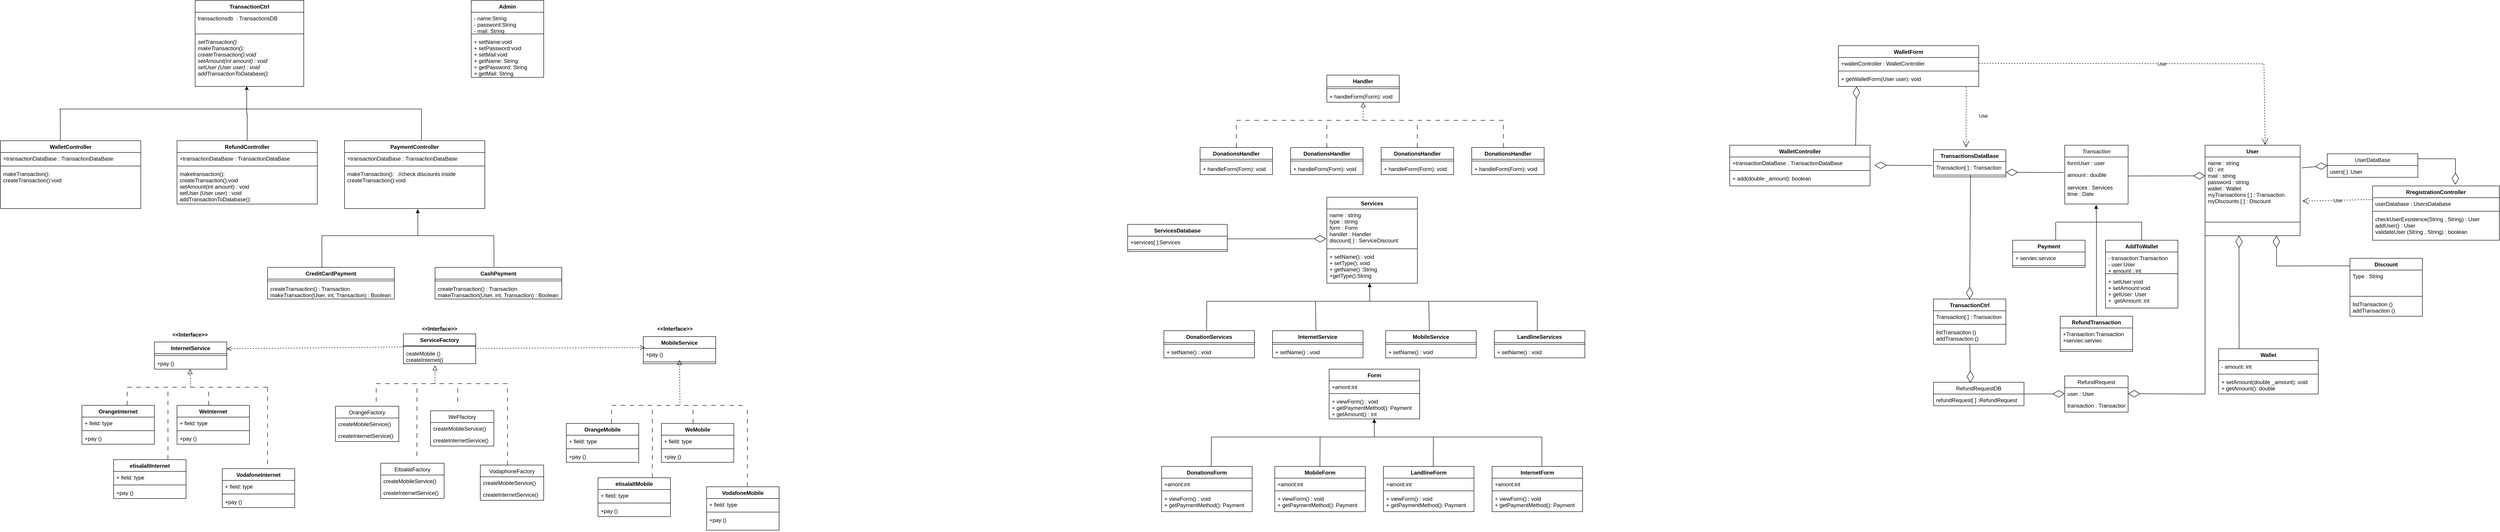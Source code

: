 <mxfile version="20.6.0" type="device"><diagram id="C5RBs43oDa-KdzZeNtuy" name="Page-1"><mxGraphModel dx="3875" dy="887" grid="1" gridSize="10" guides="1" tooltips="1" connect="1" arrows="1" fold="1" page="1" pageScale="1" pageWidth="1920" pageHeight="1200" math="0" shadow="0"><root><mxCell id="WIyWlLk6GJQsqaUBKTNV-0"/><mxCell id="WIyWlLk6GJQsqaUBKTNV-1" parent="WIyWlLk6GJQsqaUBKTNV-0"/><mxCell id="ndpQs1hu3Z4CRjXssiz7-0" value="OrangeInternet" style="swimlane;fontStyle=1;align=center;verticalAlign=top;childLayout=stackLayout;horizontal=1;startSize=26;horizontalStack=0;resizeParent=1;resizeParentMax=0;resizeLast=0;collapsible=1;marginBottom=0;" parent="WIyWlLk6GJQsqaUBKTNV-1" vertex="1"><mxGeometry x="-1680" y="920" width="160" height="86" as="geometry"/></mxCell><mxCell id="ndpQs1hu3Z4CRjXssiz7-1" value="+ field: type" style="text;strokeColor=none;fillColor=none;align=left;verticalAlign=top;spacingLeft=4;spacingRight=4;overflow=hidden;rotatable=0;points=[[0,0.5],[1,0.5]];portConstraint=eastwest;" parent="ndpQs1hu3Z4CRjXssiz7-0" vertex="1"><mxGeometry y="26" width="160" height="26" as="geometry"/></mxCell><mxCell id="ndpQs1hu3Z4CRjXssiz7-2" value="" style="line;strokeWidth=1;fillColor=none;align=left;verticalAlign=middle;spacingTop=-1;spacingLeft=3;spacingRight=3;rotatable=0;labelPosition=right;points=[];portConstraint=eastwest;strokeColor=inherit;" parent="ndpQs1hu3Z4CRjXssiz7-0" vertex="1"><mxGeometry y="52" width="160" height="8" as="geometry"/></mxCell><mxCell id="ndpQs1hu3Z4CRjXssiz7-3" value="+pay ()" style="text;strokeColor=none;fillColor=none;align=left;verticalAlign=top;spacingLeft=4;spacingRight=4;overflow=hidden;rotatable=0;points=[[0,0.5],[1,0.5]];portConstraint=eastwest;" parent="ndpQs1hu3Z4CRjXssiz7-0" vertex="1"><mxGeometry y="60" width="160" height="26" as="geometry"/></mxCell><mxCell id="ndpQs1hu3Z4CRjXssiz7-4" value="etisalaltInternet" style="swimlane;fontStyle=1;align=center;verticalAlign=top;childLayout=stackLayout;horizontal=1;startSize=26;horizontalStack=0;resizeParent=1;resizeParentMax=0;resizeLast=0;collapsible=1;marginBottom=0;" parent="WIyWlLk6GJQsqaUBKTNV-1" vertex="1"><mxGeometry x="-1610" y="1040" width="160" height="86" as="geometry"/></mxCell><mxCell id="ndpQs1hu3Z4CRjXssiz7-5" value="+ field: type" style="text;strokeColor=none;fillColor=none;align=left;verticalAlign=top;spacingLeft=4;spacingRight=4;overflow=hidden;rotatable=0;points=[[0,0.5],[1,0.5]];portConstraint=eastwest;" parent="ndpQs1hu3Z4CRjXssiz7-4" vertex="1"><mxGeometry y="26" width="160" height="26" as="geometry"/></mxCell><mxCell id="ndpQs1hu3Z4CRjXssiz7-6" value="" style="line;strokeWidth=1;fillColor=none;align=left;verticalAlign=middle;spacingTop=-1;spacingLeft=3;spacingRight=3;rotatable=0;labelPosition=right;points=[];portConstraint=eastwest;strokeColor=inherit;" parent="ndpQs1hu3Z4CRjXssiz7-4" vertex="1"><mxGeometry y="52" width="160" height="8" as="geometry"/></mxCell><mxCell id="ndpQs1hu3Z4CRjXssiz7-7" value="+pay ()" style="text;strokeColor=none;fillColor=none;align=left;verticalAlign=top;spacingLeft=4;spacingRight=4;overflow=hidden;rotatable=0;points=[[0,0.5],[1,0.5]];portConstraint=eastwest;" parent="ndpQs1hu3Z4CRjXssiz7-4" vertex="1"><mxGeometry y="60" width="160" height="26" as="geometry"/></mxCell><mxCell id="ndpQs1hu3Z4CRjXssiz7-8" value="VodafoneInternet" style="swimlane;fontStyle=1;align=center;verticalAlign=top;childLayout=stackLayout;horizontal=1;startSize=26;horizontalStack=0;resizeParent=1;resizeParentMax=0;resizeLast=0;collapsible=1;marginBottom=0;" parent="WIyWlLk6GJQsqaUBKTNV-1" vertex="1"><mxGeometry x="-1370" y="1060" width="160" height="86" as="geometry"/></mxCell><mxCell id="ndpQs1hu3Z4CRjXssiz7-9" value="+ field: type" style="text;strokeColor=none;fillColor=none;align=left;verticalAlign=top;spacingLeft=4;spacingRight=4;overflow=hidden;rotatable=0;points=[[0,0.5],[1,0.5]];portConstraint=eastwest;" parent="ndpQs1hu3Z4CRjXssiz7-8" vertex="1"><mxGeometry y="26" width="160" height="26" as="geometry"/></mxCell><mxCell id="ndpQs1hu3Z4CRjXssiz7-10" value="" style="line;strokeWidth=1;fillColor=none;align=left;verticalAlign=middle;spacingTop=-1;spacingLeft=3;spacingRight=3;rotatable=0;labelPosition=right;points=[];portConstraint=eastwest;strokeColor=inherit;" parent="ndpQs1hu3Z4CRjXssiz7-8" vertex="1"><mxGeometry y="52" width="160" height="8" as="geometry"/></mxCell><mxCell id="ndpQs1hu3Z4CRjXssiz7-11" value="+pay ()" style="text;strokeColor=none;fillColor=none;align=left;verticalAlign=top;spacingLeft=4;spacingRight=4;overflow=hidden;rotatable=0;points=[[0,0.5],[1,0.5]];portConstraint=eastwest;" parent="ndpQs1hu3Z4CRjXssiz7-8" vertex="1"><mxGeometry y="60" width="160" height="26" as="geometry"/></mxCell><mxCell id="ndpQs1hu3Z4CRjXssiz7-12" value="WeInternet" style="swimlane;fontStyle=1;align=center;verticalAlign=top;childLayout=stackLayout;horizontal=1;startSize=26;horizontalStack=0;resizeParent=1;resizeParentMax=0;resizeLast=0;collapsible=1;marginBottom=0;" parent="WIyWlLk6GJQsqaUBKTNV-1" vertex="1"><mxGeometry x="-1470" y="920" width="160" height="86" as="geometry"/></mxCell><mxCell id="ndpQs1hu3Z4CRjXssiz7-13" value="+ field: type" style="text;strokeColor=none;fillColor=none;align=left;verticalAlign=top;spacingLeft=4;spacingRight=4;overflow=hidden;rotatable=0;points=[[0,0.5],[1,0.5]];portConstraint=eastwest;" parent="ndpQs1hu3Z4CRjXssiz7-12" vertex="1"><mxGeometry y="26" width="160" height="26" as="geometry"/></mxCell><mxCell id="ndpQs1hu3Z4CRjXssiz7-14" value="" style="line;strokeWidth=1;fillColor=none;align=left;verticalAlign=middle;spacingTop=-1;spacingLeft=3;spacingRight=3;rotatable=0;labelPosition=right;points=[];portConstraint=eastwest;strokeColor=inherit;" parent="ndpQs1hu3Z4CRjXssiz7-12" vertex="1"><mxGeometry y="52" width="160" height="8" as="geometry"/></mxCell><mxCell id="ndpQs1hu3Z4CRjXssiz7-15" value="+pay ()" style="text;strokeColor=none;fillColor=none;align=left;verticalAlign=top;spacingLeft=4;spacingRight=4;overflow=hidden;rotatable=0;points=[[0,0.5],[1,0.5]];portConstraint=eastwest;" parent="ndpQs1hu3Z4CRjXssiz7-12" vertex="1"><mxGeometry y="60" width="160" height="26" as="geometry"/></mxCell><mxCell id="ndpQs1hu3Z4CRjXssiz7-16" value="" style="endArrow=none;startArrow=none;endFill=0;startFill=0;endSize=8;html=1;verticalAlign=bottom;dashed=1;labelBackgroundColor=none;dashPattern=10 10;rounded=0;" parent="WIyWlLk6GJQsqaUBKTNV-1" edge="1"><mxGeometry width="160" relative="1" as="geometry"><mxPoint x="-1580" y="880.0" as="sourcePoint"/><mxPoint x="-1270" y="880.0" as="targetPoint"/></mxGeometry></mxCell><mxCell id="ndpQs1hu3Z4CRjXssiz7-17" value="" style="endArrow=block;startArrow=none;endFill=0;startFill=0;endSize=8;html=1;verticalAlign=bottom;dashed=1;labelBackgroundColor=none;rounded=0;entryX=0.493;entryY=1.007;entryDx=0;entryDy=0;entryPerimeter=0;" parent="WIyWlLk6GJQsqaUBKTNV-1" target="ndpQs1hu3Z4CRjXssiz7-46" edge="1"><mxGeometry width="160" relative="1" as="geometry"><mxPoint x="-1440" y="880.0" as="sourcePoint"/><mxPoint x="-1431" y="780" as="targetPoint"/></mxGeometry></mxCell><mxCell id="ndpQs1hu3Z4CRjXssiz7-18" value="" style="endArrow=none;startArrow=none;endFill=0;startFill=0;endSize=8;html=1;verticalAlign=bottom;dashed=1;labelBackgroundColor=none;dashPattern=10 10;rounded=0;exitX=0.625;exitY=0;exitDx=0;exitDy=0;exitPerimeter=0;" parent="WIyWlLk6GJQsqaUBKTNV-1" source="ndpQs1hu3Z4CRjXssiz7-0" edge="1"><mxGeometry width="160" relative="1" as="geometry"><mxPoint x="-1670" y="910" as="sourcePoint"/><mxPoint x="-1580" y="880.0" as="targetPoint"/></mxGeometry></mxCell><mxCell id="ndpQs1hu3Z4CRjXssiz7-19" value="" style="endArrow=none;startArrow=none;endFill=0;startFill=0;endSize=8;html=1;verticalAlign=bottom;dashed=1;labelBackgroundColor=none;dashPattern=10 10;rounded=0;exitX=0.75;exitY=0;exitDx=0;exitDy=0;" parent="WIyWlLk6GJQsqaUBKTNV-1" source="ndpQs1hu3Z4CRjXssiz7-4" edge="1"><mxGeometry width="160" relative="1" as="geometry"><mxPoint x="-1490" y="910" as="sourcePoint"/><mxPoint x="-1490" y="880.0" as="targetPoint"/></mxGeometry></mxCell><mxCell id="ndpQs1hu3Z4CRjXssiz7-20" value="" style="endArrow=none;startArrow=none;endFill=0;startFill=0;endSize=8;html=1;verticalAlign=bottom;dashed=1;labelBackgroundColor=none;dashPattern=10 10;rounded=0;exitX=0.563;exitY=0;exitDx=0;exitDy=0;exitPerimeter=0;" parent="WIyWlLk6GJQsqaUBKTNV-1" edge="1"><mxGeometry width="160" relative="1" as="geometry"><mxPoint x="-1269.92" y="1050.18" as="sourcePoint"/><mxPoint x="-1270" y="870.18" as="targetPoint"/></mxGeometry></mxCell><mxCell id="ndpQs1hu3Z4CRjXssiz7-21" value="" style="endArrow=none;startArrow=none;endFill=0;startFill=0;endSize=8;html=1;verticalAlign=bottom;dashed=1;labelBackgroundColor=none;dashPattern=10 10;rounded=0;exitX=0.625;exitY=0;exitDx=0;exitDy=0;exitPerimeter=0;" parent="WIyWlLk6GJQsqaUBKTNV-1" edge="1"><mxGeometry width="160" relative="1" as="geometry"><mxPoint x="-1400" y="920.0" as="sourcePoint"/><mxPoint x="-1400" y="880.0" as="targetPoint"/></mxGeometry></mxCell><mxCell id="ndpQs1hu3Z4CRjXssiz7-22" value="OrangeMobile" style="swimlane;fontStyle=1;align=center;verticalAlign=top;childLayout=stackLayout;horizontal=1;startSize=26;horizontalStack=0;resizeParent=1;resizeParentMax=0;resizeLast=0;collapsible=1;marginBottom=0;" parent="WIyWlLk6GJQsqaUBKTNV-1" vertex="1"><mxGeometry x="-610" y="960" width="160" height="86" as="geometry"/></mxCell><mxCell id="ndpQs1hu3Z4CRjXssiz7-23" value="+ field: type" style="text;strokeColor=none;fillColor=none;align=left;verticalAlign=top;spacingLeft=4;spacingRight=4;overflow=hidden;rotatable=0;points=[[0,0.5],[1,0.5]];portConstraint=eastwest;" parent="ndpQs1hu3Z4CRjXssiz7-22" vertex="1"><mxGeometry y="26" width="160" height="26" as="geometry"/></mxCell><mxCell id="ndpQs1hu3Z4CRjXssiz7-24" value="" style="line;strokeWidth=1;fillColor=none;align=left;verticalAlign=middle;spacingTop=-1;spacingLeft=3;spacingRight=3;rotatable=0;labelPosition=right;points=[];portConstraint=eastwest;strokeColor=inherit;" parent="ndpQs1hu3Z4CRjXssiz7-22" vertex="1"><mxGeometry y="52" width="160" height="8" as="geometry"/></mxCell><mxCell id="ndpQs1hu3Z4CRjXssiz7-25" value="+pay ()" style="text;strokeColor=none;fillColor=none;align=left;verticalAlign=top;spacingLeft=4;spacingRight=4;overflow=hidden;rotatable=0;points=[[0,0.5],[1,0.5]];portConstraint=eastwest;" parent="ndpQs1hu3Z4CRjXssiz7-22" vertex="1"><mxGeometry y="60" width="160" height="26" as="geometry"/></mxCell><mxCell id="ndpQs1hu3Z4CRjXssiz7-26" value="etisalaltMobile" style="swimlane;fontStyle=1;align=center;verticalAlign=top;childLayout=stackLayout;horizontal=1;startSize=26;horizontalStack=0;resizeParent=1;resizeParentMax=0;resizeLast=0;collapsible=1;marginBottom=0;" parent="WIyWlLk6GJQsqaUBKTNV-1" vertex="1"><mxGeometry x="-540" y="1080" width="160" height="86" as="geometry"/></mxCell><mxCell id="ndpQs1hu3Z4CRjXssiz7-27" value="+ field: type" style="text;strokeColor=none;fillColor=none;align=left;verticalAlign=top;spacingLeft=4;spacingRight=4;overflow=hidden;rotatable=0;points=[[0,0.5],[1,0.5]];portConstraint=eastwest;" parent="ndpQs1hu3Z4CRjXssiz7-26" vertex="1"><mxGeometry y="26" width="160" height="26" as="geometry"/></mxCell><mxCell id="ndpQs1hu3Z4CRjXssiz7-28" value="" style="line;strokeWidth=1;fillColor=none;align=left;verticalAlign=middle;spacingTop=-1;spacingLeft=3;spacingRight=3;rotatable=0;labelPosition=right;points=[];portConstraint=eastwest;strokeColor=inherit;" parent="ndpQs1hu3Z4CRjXssiz7-26" vertex="1"><mxGeometry y="52" width="160" height="8" as="geometry"/></mxCell><mxCell id="ndpQs1hu3Z4CRjXssiz7-29" value="+pay ()" style="text;strokeColor=none;fillColor=none;align=left;verticalAlign=top;spacingLeft=4;spacingRight=4;overflow=hidden;rotatable=0;points=[[0,0.5],[1,0.5]];portConstraint=eastwest;" parent="ndpQs1hu3Z4CRjXssiz7-26" vertex="1"><mxGeometry y="60" width="160" height="26" as="geometry"/></mxCell><mxCell id="ndpQs1hu3Z4CRjXssiz7-30" value="VodafoneMobile" style="swimlane;fontStyle=1;align=center;verticalAlign=top;childLayout=stackLayout;horizontal=1;startSize=26;horizontalStack=0;resizeParent=1;resizeParentMax=0;resizeLast=0;collapsible=1;marginBottom=0;" parent="WIyWlLk6GJQsqaUBKTNV-1" vertex="1"><mxGeometry x="-300" y="1100" width="160" height="96" as="geometry"/></mxCell><mxCell id="ndpQs1hu3Z4CRjXssiz7-31" value="+ field: type" style="text;strokeColor=none;fillColor=none;align=left;verticalAlign=top;spacingLeft=4;spacingRight=4;overflow=hidden;rotatable=0;points=[[0,0.5],[1,0.5]];portConstraint=eastwest;" parent="ndpQs1hu3Z4CRjXssiz7-30" vertex="1"><mxGeometry y="26" width="160" height="26" as="geometry"/></mxCell><mxCell id="ndpQs1hu3Z4CRjXssiz7-32" value="" style="line;strokeWidth=1;fillColor=none;align=left;verticalAlign=middle;spacingTop=-1;spacingLeft=3;spacingRight=3;rotatable=0;labelPosition=right;points=[];portConstraint=eastwest;strokeColor=inherit;" parent="ndpQs1hu3Z4CRjXssiz7-30" vertex="1"><mxGeometry y="52" width="160" height="8" as="geometry"/></mxCell><mxCell id="ndpQs1hu3Z4CRjXssiz7-33" value="+pay ()" style="text;strokeColor=none;fillColor=none;align=left;verticalAlign=top;spacingLeft=4;spacingRight=4;overflow=hidden;rotatable=0;points=[[0,0.5],[1,0.5]];portConstraint=eastwest;" parent="ndpQs1hu3Z4CRjXssiz7-30" vertex="1"><mxGeometry y="60" width="160" height="36" as="geometry"/></mxCell><mxCell id="ndpQs1hu3Z4CRjXssiz7-34" value="WeMobile" style="swimlane;fontStyle=1;align=center;verticalAlign=top;childLayout=stackLayout;horizontal=1;startSize=26;horizontalStack=0;resizeParent=1;resizeParentMax=0;resizeLast=0;collapsible=1;marginBottom=0;" parent="WIyWlLk6GJQsqaUBKTNV-1" vertex="1"><mxGeometry x="-400" y="960" width="160" height="86" as="geometry"/></mxCell><mxCell id="ndpQs1hu3Z4CRjXssiz7-35" value="+ field: type" style="text;strokeColor=none;fillColor=none;align=left;verticalAlign=top;spacingLeft=4;spacingRight=4;overflow=hidden;rotatable=0;points=[[0,0.5],[1,0.5]];portConstraint=eastwest;" parent="ndpQs1hu3Z4CRjXssiz7-34" vertex="1"><mxGeometry y="26" width="160" height="26" as="geometry"/></mxCell><mxCell id="ndpQs1hu3Z4CRjXssiz7-36" value="" style="line;strokeWidth=1;fillColor=none;align=left;verticalAlign=middle;spacingTop=-1;spacingLeft=3;spacingRight=3;rotatable=0;labelPosition=right;points=[];portConstraint=eastwest;strokeColor=inherit;" parent="ndpQs1hu3Z4CRjXssiz7-34" vertex="1"><mxGeometry y="52" width="160" height="8" as="geometry"/></mxCell><mxCell id="ndpQs1hu3Z4CRjXssiz7-37" value="+pay ()" style="text;strokeColor=none;fillColor=none;align=left;verticalAlign=top;spacingLeft=4;spacingRight=4;overflow=hidden;rotatable=0;points=[[0,0.5],[1,0.5]];portConstraint=eastwest;" parent="ndpQs1hu3Z4CRjXssiz7-34" vertex="1"><mxGeometry y="60" width="160" height="26" as="geometry"/></mxCell><mxCell id="ndpQs1hu3Z4CRjXssiz7-38" value="" style="endArrow=none;startArrow=none;endFill=0;startFill=0;endSize=8;html=1;verticalAlign=bottom;dashed=1;labelBackgroundColor=none;dashPattern=10 10;rounded=0;" parent="WIyWlLk6GJQsqaUBKTNV-1" edge="1"><mxGeometry width="160" relative="1" as="geometry"><mxPoint x="-510" y="920.0" as="sourcePoint"/><mxPoint x="-210" y="920.0" as="targetPoint"/></mxGeometry></mxCell><mxCell id="ndpQs1hu3Z4CRjXssiz7-39" value="" style="endArrow=block;startArrow=none;endFill=0;startFill=0;endSize=8;html=1;verticalAlign=bottom;dashed=1;labelBackgroundColor=none;rounded=0;" parent="WIyWlLk6GJQsqaUBKTNV-1" target="ndpQs1hu3Z4CRjXssiz7-50" edge="1"><mxGeometry width="160" relative="1" as="geometry"><mxPoint x="-359" y="920.0" as="sourcePoint"/><mxPoint x="-359.17" y="892" as="targetPoint"/></mxGeometry></mxCell><mxCell id="ndpQs1hu3Z4CRjXssiz7-40" value="" style="endArrow=none;startArrow=none;endFill=0;startFill=0;endSize=8;html=1;verticalAlign=bottom;dashed=1;labelBackgroundColor=none;dashPattern=10 10;rounded=0;exitX=0.625;exitY=0;exitDx=0;exitDy=0;exitPerimeter=0;" parent="WIyWlLk6GJQsqaUBKTNV-1" source="ndpQs1hu3Z4CRjXssiz7-22" edge="1"><mxGeometry width="160" relative="1" as="geometry"><mxPoint x="-600" y="950" as="sourcePoint"/><mxPoint x="-510" y="920.0" as="targetPoint"/></mxGeometry></mxCell><mxCell id="ndpQs1hu3Z4CRjXssiz7-41" value="" style="endArrow=none;startArrow=none;endFill=0;startFill=0;endSize=8;html=1;verticalAlign=bottom;dashed=1;labelBackgroundColor=none;dashPattern=10 10;rounded=0;exitX=0.75;exitY=0;exitDx=0;exitDy=0;" parent="WIyWlLk6GJQsqaUBKTNV-1" source="ndpQs1hu3Z4CRjXssiz7-26" edge="1"><mxGeometry width="160" relative="1" as="geometry"><mxPoint x="-420" y="950" as="sourcePoint"/><mxPoint x="-420" y="920.0" as="targetPoint"/></mxGeometry></mxCell><mxCell id="ndpQs1hu3Z4CRjXssiz7-42" value="" style="endArrow=none;startArrow=none;endFill=0;startFill=0;endSize=8;html=1;verticalAlign=bottom;dashed=1;labelBackgroundColor=none;dashPattern=10 10;rounded=0;exitX=0.563;exitY=0;exitDx=0;exitDy=0;exitPerimeter=0;" parent="WIyWlLk6GJQsqaUBKTNV-1" source="ndpQs1hu3Z4CRjXssiz7-30" edge="1"><mxGeometry width="160" relative="1" as="geometry"><mxPoint x="-210" y="960" as="sourcePoint"/><mxPoint x="-210" y="920.0" as="targetPoint"/></mxGeometry></mxCell><mxCell id="ndpQs1hu3Z4CRjXssiz7-43" value="" style="endArrow=none;startArrow=none;endFill=0;startFill=0;endSize=8;html=1;verticalAlign=bottom;dashed=1;labelBackgroundColor=none;dashPattern=10 10;rounded=0;exitX=0.625;exitY=0;exitDx=0;exitDy=0;exitPerimeter=0;" parent="WIyWlLk6GJQsqaUBKTNV-1" edge="1"><mxGeometry width="160" relative="1" as="geometry"><mxPoint x="-330" y="960" as="sourcePoint"/><mxPoint x="-330" y="920.0" as="targetPoint"/></mxGeometry></mxCell><mxCell id="ndpQs1hu3Z4CRjXssiz7-44" value="InternetService" style="swimlane;fontStyle=1;align=center;verticalAlign=top;childLayout=stackLayout;horizontal=1;startSize=26;horizontalStack=0;resizeParent=1;resizeParentMax=0;resizeLast=0;collapsible=1;marginBottom=0;" parent="WIyWlLk6GJQsqaUBKTNV-1" vertex="1"><mxGeometry x="-1520" y="780" width="160" height="60" as="geometry"/></mxCell><mxCell id="ndpQs1hu3Z4CRjXssiz7-45" value="" style="line;strokeWidth=1;fillColor=none;align=left;verticalAlign=middle;spacingTop=-1;spacingLeft=3;spacingRight=3;rotatable=0;labelPosition=right;points=[];portConstraint=eastwest;strokeColor=inherit;" parent="ndpQs1hu3Z4CRjXssiz7-44" vertex="1"><mxGeometry y="26" width="160" height="8" as="geometry"/></mxCell><mxCell id="ndpQs1hu3Z4CRjXssiz7-46" value="+pay ()" style="text;strokeColor=none;fillColor=none;align=left;verticalAlign=top;spacingLeft=4;spacingRight=4;overflow=hidden;rotatable=0;points=[[0,0.5],[1,0.5]];portConstraint=eastwest;" parent="ndpQs1hu3Z4CRjXssiz7-44" vertex="1"><mxGeometry y="34" width="160" height="26" as="geometry"/></mxCell><mxCell id="ndpQs1hu3Z4CRjXssiz7-47" value="&lt;&lt;Interface&gt;&gt;" style="text;align=center;fontStyle=1;verticalAlign=middle;spacingLeft=3;spacingRight=3;strokeColor=none;rotatable=0;points=[[0,0.5],[1,0.5]];portConstraint=eastwest;" parent="WIyWlLk6GJQsqaUBKTNV-1" vertex="1"><mxGeometry x="-1481" y="750" width="80" height="26" as="geometry"/></mxCell><mxCell id="ndpQs1hu3Z4CRjXssiz7-48" value="MobileService" style="swimlane;fontStyle=1;align=center;verticalAlign=top;childLayout=stackLayout;horizontal=1;startSize=26;horizontalStack=0;resizeParent=1;resizeParentMax=0;resizeLast=0;collapsible=1;marginBottom=0;" parent="WIyWlLk6GJQsqaUBKTNV-1" vertex="1"><mxGeometry x="-440" y="768" width="160" height="60" as="geometry"/></mxCell><mxCell id="ndpQs1hu3Z4CRjXssiz7-50" value="+pay ()" style="text;strokeColor=none;fillColor=none;align=left;verticalAlign=top;spacingLeft=4;spacingRight=4;overflow=hidden;rotatable=0;points=[[0,0.5],[1,0.5]];portConstraint=eastwest;" parent="ndpQs1hu3Z4CRjXssiz7-48" vertex="1"><mxGeometry y="26" width="160" height="26" as="geometry"/></mxCell><mxCell id="ndpQs1hu3Z4CRjXssiz7-49" value="" style="line;strokeWidth=1;fillColor=none;align=left;verticalAlign=middle;spacingTop=-1;spacingLeft=3;spacingRight=3;rotatable=0;labelPosition=right;points=[];portConstraint=eastwest;strokeColor=inherit;" parent="ndpQs1hu3Z4CRjXssiz7-48" vertex="1"><mxGeometry y="52" width="160" height="8" as="geometry"/></mxCell><mxCell id="ndpQs1hu3Z4CRjXssiz7-52" value="ServiceFactory" style="swimlane;fontStyle=1;align=center;verticalAlign=top;childLayout=stackLayout;horizontal=1;startSize=26;horizontalStack=0;resizeParent=1;resizeParentMax=0;resizeLast=0;collapsible=1;marginBottom=0;" parent="WIyWlLk6GJQsqaUBKTNV-1" vertex="1"><mxGeometry x="-970" y="762" width="160" height="66" as="geometry"/></mxCell><mxCell id="ndpQs1hu3Z4CRjXssiz7-53" value="" style="line;strokeWidth=1;fillColor=none;align=left;verticalAlign=middle;spacingTop=-1;spacingLeft=3;spacingRight=3;rotatable=0;labelPosition=right;points=[];portConstraint=eastwest;strokeColor=inherit;" parent="ndpQs1hu3Z4CRjXssiz7-52" vertex="1"><mxGeometry y="26" width="160" height="4" as="geometry"/></mxCell><mxCell id="ndpQs1hu3Z4CRjXssiz7-54" value="ceateMobile ()&#10;createInternet()" style="text;strokeColor=none;fillColor=none;align=left;verticalAlign=top;spacingLeft=4;spacingRight=4;overflow=hidden;rotatable=0;points=[[0,0.5],[1,0.5]];portConstraint=eastwest;" parent="ndpQs1hu3Z4CRjXssiz7-52" vertex="1"><mxGeometry y="30" width="160" height="36" as="geometry"/></mxCell><mxCell id="ndpQs1hu3Z4CRjXssiz7-55" value="&lt;&lt;Interface&gt;&gt;" style="text;align=center;fontStyle=1;verticalAlign=middle;spacingLeft=3;spacingRight=3;strokeColor=none;rotatable=0;points=[[0,0.5],[1,0.5]];portConstraint=eastwest;" parent="WIyWlLk6GJQsqaUBKTNV-1" vertex="1"><mxGeometry x="-930" y="740" width="80" height="20" as="geometry"/></mxCell><mxCell id="ndpQs1hu3Z4CRjXssiz7-56" value="" style="endArrow=none;startArrow=none;endFill=0;startFill=0;endSize=8;html=1;verticalAlign=bottom;dashed=1;labelBackgroundColor=none;dashPattern=10 10;rounded=0;" parent="WIyWlLk6GJQsqaUBKTNV-1" edge="1"><mxGeometry width="160" relative="1" as="geometry"><mxPoint x="-1030" y="872.0" as="sourcePoint"/><mxPoint x="-730" y="872.0" as="targetPoint"/></mxGeometry></mxCell><mxCell id="ndpQs1hu3Z4CRjXssiz7-57" value="" style="endArrow=block;startArrow=none;endFill=0;startFill=0;endSize=8;html=1;verticalAlign=bottom;dashed=1;labelBackgroundColor=none;rounded=0;" parent="WIyWlLk6GJQsqaUBKTNV-1" edge="1"><mxGeometry width="160" relative="1" as="geometry"><mxPoint x="-900" y="872.0" as="sourcePoint"/><mxPoint x="-900" y="832.0" as="targetPoint"/></mxGeometry></mxCell><mxCell id="ndpQs1hu3Z4CRjXssiz7-58" value="" style="endArrow=none;startArrow=none;endFill=0;startFill=0;endSize=8;html=1;verticalAlign=bottom;dashed=1;labelBackgroundColor=none;dashPattern=10 10;rounded=0;exitX=0.625;exitY=0;exitDx=0;exitDy=0;exitPerimeter=0;" parent="WIyWlLk6GJQsqaUBKTNV-1" edge="1"><mxGeometry width="160" relative="1" as="geometry"><mxPoint x="-1030" y="912.0" as="sourcePoint"/><mxPoint x="-1030" y="872.0" as="targetPoint"/></mxGeometry></mxCell><mxCell id="ndpQs1hu3Z4CRjXssiz7-59" value="" style="endArrow=none;startArrow=none;endFill=0;startFill=0;endSize=8;html=1;verticalAlign=bottom;dashed=1;labelBackgroundColor=none;dashPattern=10 10;rounded=0;exitX=0.75;exitY=0;exitDx=0;exitDy=0;" parent="WIyWlLk6GJQsqaUBKTNV-1" edge="1"><mxGeometry width="160" relative="1" as="geometry"><mxPoint x="-940" y="1032" as="sourcePoint"/><mxPoint x="-940" y="872.0" as="targetPoint"/></mxGeometry></mxCell><mxCell id="ndpQs1hu3Z4CRjXssiz7-60" value="" style="endArrow=none;startArrow=none;endFill=0;startFill=0;endSize=8;html=1;verticalAlign=bottom;dashed=1;labelBackgroundColor=none;dashPattern=10 10;rounded=0;exitX=0.563;exitY=0;exitDx=0;exitDy=0;exitPerimeter=0;" parent="WIyWlLk6GJQsqaUBKTNV-1" edge="1"><mxGeometry width="160" relative="1" as="geometry"><mxPoint x="-739.92" y="1052.18" as="sourcePoint"/><mxPoint x="-740" y="872.18" as="targetPoint"/></mxGeometry></mxCell><mxCell id="ndpQs1hu3Z4CRjXssiz7-61" value="" style="endArrow=none;startArrow=none;endFill=0;startFill=0;endSize=8;html=1;verticalAlign=bottom;dashed=1;labelBackgroundColor=none;dashPattern=10 10;rounded=0;exitX=0.625;exitY=0;exitDx=0;exitDy=0;exitPerimeter=0;" parent="WIyWlLk6GJQsqaUBKTNV-1" edge="1"><mxGeometry width="160" relative="1" as="geometry"><mxPoint x="-850" y="912.0" as="sourcePoint"/><mxPoint x="-850" y="872.0" as="targetPoint"/></mxGeometry></mxCell><mxCell id="ndpQs1hu3Z4CRjXssiz7-62" value="VodaphoneFactory" style="swimlane;fontStyle=0;childLayout=stackLayout;horizontal=1;startSize=26;fillColor=none;horizontalStack=0;resizeParent=1;resizeParentMax=0;resizeLast=0;collapsible=1;marginBottom=0;" parent="WIyWlLk6GJQsqaUBKTNV-1" vertex="1"><mxGeometry x="-800" y="1052" width="140" height="78" as="geometry"/></mxCell><mxCell id="ndpQs1hu3Z4CRjXssiz7-63" value="createMobileService()" style="text;strokeColor=none;fillColor=none;align=left;verticalAlign=top;spacingLeft=4;spacingRight=4;overflow=hidden;rotatable=0;points=[[0,0.5],[1,0.5]];portConstraint=eastwest;" parent="ndpQs1hu3Z4CRjXssiz7-62" vertex="1"><mxGeometry y="26" width="140" height="26" as="geometry"/></mxCell><mxCell id="ndpQs1hu3Z4CRjXssiz7-64" value="createInternetService()" style="text;strokeColor=none;fillColor=none;align=left;verticalAlign=top;spacingLeft=4;spacingRight=4;overflow=hidden;rotatable=0;points=[[0,0.5],[1,0.5]];portConstraint=eastwest;" parent="ndpQs1hu3Z4CRjXssiz7-62" vertex="1"><mxGeometry y="52" width="140" height="26" as="geometry"/></mxCell><mxCell id="ndpQs1hu3Z4CRjXssiz7-65" value="WeFfactory" style="swimlane;fontStyle=0;childLayout=stackLayout;horizontal=1;startSize=26;fillColor=none;horizontalStack=0;resizeParent=1;resizeParentMax=0;resizeLast=0;collapsible=1;marginBottom=0;" parent="WIyWlLk6GJQsqaUBKTNV-1" vertex="1"><mxGeometry x="-910" y="932" width="140" height="78" as="geometry"/></mxCell><mxCell id="ndpQs1hu3Z4CRjXssiz7-66" value="createMobileService()" style="text;strokeColor=none;fillColor=none;align=left;verticalAlign=top;spacingLeft=4;spacingRight=4;overflow=hidden;rotatable=0;points=[[0,0.5],[1,0.5]];portConstraint=eastwest;" parent="ndpQs1hu3Z4CRjXssiz7-65" vertex="1"><mxGeometry y="26" width="140" height="26" as="geometry"/></mxCell><mxCell id="ndpQs1hu3Z4CRjXssiz7-67" value="createInternetService()" style="text;strokeColor=none;fillColor=none;align=left;verticalAlign=top;spacingLeft=4;spacingRight=4;overflow=hidden;rotatable=0;points=[[0,0.5],[1,0.5]];portConstraint=eastwest;" parent="ndpQs1hu3Z4CRjXssiz7-65" vertex="1"><mxGeometry y="52" width="140" height="26" as="geometry"/></mxCell><mxCell id="ndpQs1hu3Z4CRjXssiz7-68" value="EitsalatFactory" style="swimlane;fontStyle=0;childLayout=stackLayout;horizontal=1;startSize=26;fillColor=none;horizontalStack=0;resizeParent=1;resizeParentMax=0;resizeLast=0;collapsible=1;marginBottom=0;" parent="WIyWlLk6GJQsqaUBKTNV-1" vertex="1"><mxGeometry x="-1020" y="1048" width="140" height="78" as="geometry"/></mxCell><mxCell id="ndpQs1hu3Z4CRjXssiz7-69" value="createMobileService()" style="text;strokeColor=none;fillColor=none;align=left;verticalAlign=top;spacingLeft=4;spacingRight=4;overflow=hidden;rotatable=0;points=[[0,0.5],[1,0.5]];portConstraint=eastwest;" parent="ndpQs1hu3Z4CRjXssiz7-68" vertex="1"><mxGeometry y="26" width="140" height="26" as="geometry"/></mxCell><mxCell id="ndpQs1hu3Z4CRjXssiz7-70" value="createInternetService()" style="text;strokeColor=none;fillColor=none;align=left;verticalAlign=top;spacingLeft=4;spacingRight=4;overflow=hidden;rotatable=0;points=[[0,0.5],[1,0.5]];portConstraint=eastwest;" parent="ndpQs1hu3Z4CRjXssiz7-68" vertex="1"><mxGeometry y="52" width="140" height="26" as="geometry"/></mxCell><mxCell id="ndpQs1hu3Z4CRjXssiz7-71" value="OrangeFactory" style="swimlane;fontStyle=0;childLayout=stackLayout;horizontal=1;startSize=26;fillColor=none;horizontalStack=0;resizeParent=1;resizeParentMax=0;resizeLast=0;collapsible=1;marginBottom=0;" parent="WIyWlLk6GJQsqaUBKTNV-1" vertex="1"><mxGeometry x="-1120" y="922" width="140" height="78" as="geometry"/></mxCell><mxCell id="ndpQs1hu3Z4CRjXssiz7-72" value="createMobileService()" style="text;strokeColor=none;fillColor=none;align=left;verticalAlign=top;spacingLeft=4;spacingRight=4;overflow=hidden;rotatable=0;points=[[0,0.5],[1,0.5]];portConstraint=eastwest;" parent="ndpQs1hu3Z4CRjXssiz7-71" vertex="1"><mxGeometry y="26" width="140" height="26" as="geometry"/></mxCell><mxCell id="ndpQs1hu3Z4CRjXssiz7-73" value="createInternetService()" style="text;strokeColor=none;fillColor=none;align=left;verticalAlign=top;spacingLeft=4;spacingRight=4;overflow=hidden;rotatable=0;points=[[0,0.5],[1,0.5]];portConstraint=eastwest;" parent="ndpQs1hu3Z4CRjXssiz7-71" vertex="1"><mxGeometry y="52" width="140" height="26" as="geometry"/></mxCell><mxCell id="ndpQs1hu3Z4CRjXssiz7-74" value="" style="html=1;verticalAlign=bottom;endArrow=open;dashed=1;endSize=8;rounded=0;entryX=1;entryY=0.25;entryDx=0;entryDy=0;exitX=0.002;exitY=-0.033;exitDx=0;exitDy=0;exitPerimeter=0;" parent="WIyWlLk6GJQsqaUBKTNV-1" source="ndpQs1hu3Z4CRjXssiz7-54" target="ndpQs1hu3Z4CRjXssiz7-44" edge="1"><mxGeometry relative="1" as="geometry"><mxPoint x="-890" y="694.38" as="sourcePoint"/><mxPoint x="-970" y="694.38" as="targetPoint"/></mxGeometry></mxCell><mxCell id="ndpQs1hu3Z4CRjXssiz7-75" value="" style="html=1;verticalAlign=bottom;endArrow=open;dashed=1;endSize=8;rounded=0;entryX=0.019;entryY=-0.073;entryDx=0;entryDy=0;entryPerimeter=0;exitX=0.984;exitY=0.059;exitDx=0;exitDy=0;exitPerimeter=0;" parent="WIyWlLk6GJQsqaUBKTNV-1" source="ndpQs1hu3Z4CRjXssiz7-54" target="ndpQs1hu3Z4CRjXssiz7-50" edge="1"><mxGeometry relative="1" as="geometry"><mxPoint x="-730" y="680.0" as="sourcePoint"/><mxPoint x="-1219" y="770.62" as="targetPoint"/></mxGeometry></mxCell><mxCell id="ndpQs1hu3Z4CRjXssiz7-79" value="TransactionCtrl" style="swimlane;fontStyle=1;align=center;verticalAlign=top;childLayout=stackLayout;horizontal=1;startSize=26;horizontalStack=0;resizeParent=1;resizeParentMax=0;resizeLast=0;collapsible=1;marginBottom=0;" parent="WIyWlLk6GJQsqaUBKTNV-1" vertex="1"><mxGeometry x="2410" y="685" width="160" height="100" as="geometry"/></mxCell><mxCell id="ndpQs1hu3Z4CRjXssiz7-80" value="Transaction[ ] : Transaction" style="text;strokeColor=none;fillColor=none;align=left;verticalAlign=top;spacingLeft=4;spacingRight=4;overflow=hidden;rotatable=0;points=[[0,0.5],[1,0.5]];portConstraint=eastwest;" parent="ndpQs1hu3Z4CRjXssiz7-79" vertex="1"><mxGeometry y="26" width="160" height="26" as="geometry"/></mxCell><mxCell id="ndpQs1hu3Z4CRjXssiz7-81" value="" style="line;strokeWidth=1;fillColor=none;align=left;verticalAlign=middle;spacingTop=-1;spacingLeft=3;spacingRight=3;rotatable=0;labelPosition=right;points=[];portConstraint=eastwest;strokeColor=inherit;" parent="ndpQs1hu3Z4CRjXssiz7-79" vertex="1"><mxGeometry y="52" width="160" height="8" as="geometry"/></mxCell><mxCell id="ndpQs1hu3Z4CRjXssiz7-82" value="listTransaction ()&#10;addTransaction ()" style="text;strokeColor=none;fillColor=none;align=left;verticalAlign=top;spacingLeft=4;spacingRight=4;overflow=hidden;rotatable=0;points=[[0,0.5],[1,0.5]];portConstraint=eastwest;" parent="ndpQs1hu3Z4CRjXssiz7-79" vertex="1"><mxGeometry y="60" width="160" height="40" as="geometry"/></mxCell><mxCell id="ndpQs1hu3Z4CRjXssiz7-85" value="" style="endArrow=diamondThin;endFill=0;endSize=24;html=1;rounded=0;exitX=-0.018;exitY=0.293;exitDx=0;exitDy=0;exitPerimeter=0;" parent="WIyWlLk6GJQsqaUBKTNV-1" source="ndpQs1hu3Z4CRjXssiz7-88" edge="1"><mxGeometry width="160" relative="1" as="geometry"><mxPoint x="2686.92" y="398.43" as="sourcePoint"/><mxPoint x="2570" y="405" as="targetPoint"/></mxGeometry></mxCell><mxCell id="ndpQs1hu3Z4CRjXssiz7-86" value="Transaction" style="swimlane;fontStyle=2;childLayout=stackLayout;horizontal=1;startSize=26;fillColor=none;horizontalStack=0;resizeParent=1;resizeParentMax=0;resizeLast=0;collapsible=1;marginBottom=0;" parent="WIyWlLk6GJQsqaUBKTNV-1" vertex="1"><mxGeometry x="2700" y="345" width="140" height="130" as="geometry"/></mxCell><mxCell id="ndpQs1hu3Z4CRjXssiz7-87" value="formUser : user" style="text;strokeColor=none;fillColor=none;align=left;verticalAlign=top;spacingLeft=4;spacingRight=4;overflow=hidden;rotatable=0;points=[[0,0.5],[1,0.5]];portConstraint=eastwest;" parent="ndpQs1hu3Z4CRjXssiz7-86" vertex="1"><mxGeometry y="26" width="140" height="26" as="geometry"/></mxCell><mxCell id="ndpQs1hu3Z4CRjXssiz7-88" value="amount : double" style="text;strokeColor=none;fillColor=none;align=left;verticalAlign=top;spacingLeft=4;spacingRight=4;overflow=hidden;rotatable=0;points=[[0,0.5],[1,0.5]];portConstraint=eastwest;" parent="ndpQs1hu3Z4CRjXssiz7-86" vertex="1"><mxGeometry y="52" width="140" height="28" as="geometry"/></mxCell><mxCell id="ndpQs1hu3Z4CRjXssiz7-89" value="services : Services&#10;time : Date" style="text;strokeColor=none;fillColor=none;align=left;verticalAlign=top;spacingLeft=4;spacingRight=4;overflow=hidden;rotatable=0;points=[[0,0.5],[1,0.5]];portConstraint=eastwest;" parent="ndpQs1hu3Z4CRjXssiz7-86" vertex="1"><mxGeometry y="80" width="140" height="50" as="geometry"/></mxCell><mxCell id="ndpQs1hu3Z4CRjXssiz7-90" value="TransactionsDataBase" style="swimlane;fontStyle=1;align=center;verticalAlign=top;childLayout=stackLayout;horizontal=1;startSize=26;horizontalStack=0;resizeParent=1;resizeParentMax=0;resizeLast=0;collapsible=1;marginBottom=0;" parent="WIyWlLk6GJQsqaUBKTNV-1" vertex="1"><mxGeometry x="2410" y="355" width="160" height="60" as="geometry"/></mxCell><mxCell id="ndpQs1hu3Z4CRjXssiz7-91" value="Transaction[ ] : Transaction" style="text;strokeColor=none;fillColor=none;align=left;verticalAlign=top;spacingLeft=4;spacingRight=4;overflow=hidden;rotatable=0;points=[[0,0.5],[1,0.5]];portConstraint=eastwest;" parent="ndpQs1hu3Z4CRjXssiz7-90" vertex="1"><mxGeometry y="26" width="160" height="26" as="geometry"/></mxCell><mxCell id="ndpQs1hu3Z4CRjXssiz7-92" value="" style="line;strokeWidth=1;fillColor=none;align=left;verticalAlign=middle;spacingTop=-1;spacingLeft=3;spacingRight=3;rotatable=0;labelPosition=right;points=[];portConstraint=eastwest;strokeColor=inherit;" parent="ndpQs1hu3Z4CRjXssiz7-90" vertex="1"><mxGeometry y="52" width="160" height="8" as="geometry"/></mxCell><mxCell id="ndpQs1hu3Z4CRjXssiz7-94" value="" style="endArrow=diamondThin;endFill=0;endSize=24;html=1;rounded=0;entryX=0.5;entryY=0;entryDx=0;entryDy=0;exitX=0.512;exitY=0.417;exitDx=0;exitDy=0;exitPerimeter=0;" parent="WIyWlLk6GJQsqaUBKTNV-1" source="ndpQs1hu3Z4CRjXssiz7-92" target="ndpQs1hu3Z4CRjXssiz7-79" edge="1"><mxGeometry width="160" relative="1" as="geometry"><mxPoint x="2490" y="425" as="sourcePoint"/><mxPoint x="2420" y="465" as="targetPoint"/></mxGeometry></mxCell><mxCell id="ndpQs1hu3Z4CRjXssiz7-95" value="Payment" style="swimlane;fontStyle=1;align=center;verticalAlign=top;childLayout=stackLayout;horizontal=1;startSize=26;horizontalStack=0;resizeParent=1;resizeParentMax=0;resizeLast=0;collapsible=1;marginBottom=0;" parent="WIyWlLk6GJQsqaUBKTNV-1" vertex="1"><mxGeometry x="2585" y="555" width="160" height="60" as="geometry"/></mxCell><mxCell id="ndpQs1hu3Z4CRjXssiz7-96" value="+ serviec:service" style="text;strokeColor=none;fillColor=none;align=left;verticalAlign=top;spacingLeft=4;spacingRight=4;overflow=hidden;rotatable=0;points=[[0,0.5],[1,0.5]];portConstraint=eastwest;" parent="ndpQs1hu3Z4CRjXssiz7-95" vertex="1"><mxGeometry y="26" width="160" height="26" as="geometry"/></mxCell><mxCell id="ndpQs1hu3Z4CRjXssiz7-97" value="" style="line;strokeWidth=1;fillColor=none;align=left;verticalAlign=middle;spacingTop=-1;spacingLeft=3;spacingRight=3;rotatable=0;labelPosition=right;points=[];portConstraint=eastwest;strokeColor=inherit;" parent="ndpQs1hu3Z4CRjXssiz7-95" vertex="1"><mxGeometry y="52" width="160" height="8" as="geometry"/></mxCell><mxCell id="ndpQs1hu3Z4CRjXssiz7-99" value="RefundTransaction" style="swimlane;fontStyle=1;align=center;verticalAlign=top;childLayout=stackLayout;horizontal=1;startSize=26;horizontalStack=0;resizeParent=1;resizeParentMax=0;resizeLast=0;collapsible=1;marginBottom=0;" parent="WIyWlLk6GJQsqaUBKTNV-1" vertex="1"><mxGeometry x="2690" y="723" width="160" height="78" as="geometry"/></mxCell><mxCell id="ndpQs1hu3Z4CRjXssiz7-100" value="+Transaction:Transaction&#10;+serviec:serviec" style="text;strokeColor=none;fillColor=none;align=left;verticalAlign=top;spacingLeft=4;spacingRight=4;overflow=hidden;rotatable=0;points=[[0,0.5],[1,0.5]];portConstraint=eastwest;" parent="ndpQs1hu3Z4CRjXssiz7-99" vertex="1"><mxGeometry y="26" width="160" height="44" as="geometry"/></mxCell><mxCell id="ndpQs1hu3Z4CRjXssiz7-101" value="" style="line;strokeWidth=1;fillColor=none;align=left;verticalAlign=middle;spacingTop=-1;spacingLeft=3;spacingRight=3;rotatable=0;labelPosition=right;points=[];portConstraint=eastwest;strokeColor=inherit;" parent="ndpQs1hu3Z4CRjXssiz7-99" vertex="1"><mxGeometry y="70" width="160" height="8" as="geometry"/></mxCell><mxCell id="ndpQs1hu3Z4CRjXssiz7-122" value="" style="endArrow=none;html=1;rounded=0;" parent="WIyWlLk6GJQsqaUBKTNV-1" edge="1"><mxGeometry width="50" height="50" relative="1" as="geometry"><mxPoint x="2680" y="515" as="sourcePoint"/><mxPoint x="2870" y="515" as="targetPoint"/></mxGeometry></mxCell><mxCell id="ndpQs1hu3Z4CRjXssiz7-123" value="" style="endArrow=none;html=1;rounded=0;exitX=0.5;exitY=0;exitDx=0;exitDy=0;" parent="WIyWlLk6GJQsqaUBKTNV-1" edge="1" source="ndpQs1hu3Z4CRjXssiz7-99"><mxGeometry width="50" height="50" relative="1" as="geometry"><mxPoint x="2770" y="681" as="sourcePoint"/><mxPoint x="2770" y="515" as="targetPoint"/></mxGeometry></mxCell><mxCell id="ndpQs1hu3Z4CRjXssiz7-124" value="" style="endArrow=none;html=1;rounded=0;" parent="WIyWlLk6GJQsqaUBKTNV-1" edge="1"><mxGeometry width="50" height="50" relative="1" as="geometry"><mxPoint x="2680" y="555" as="sourcePoint"/><mxPoint x="2680" y="515" as="targetPoint"/></mxGeometry></mxCell><mxCell id="ndpQs1hu3Z4CRjXssiz7-125" value="" style="endArrow=none;html=1;rounded=0;" parent="WIyWlLk6GJQsqaUBKTNV-1" edge="1"><mxGeometry width="50" height="50" relative="1" as="geometry"><mxPoint x="2870" y="555" as="sourcePoint"/><mxPoint x="2870" y="515" as="targetPoint"/></mxGeometry></mxCell><mxCell id="ndpQs1hu3Z4CRjXssiz7-127" value="" style="html=1;verticalAlign=bottom;endArrow=block;rounded=0;entryX=0.496;entryY=1.04;entryDx=0;entryDy=0;entryPerimeter=0;" parent="WIyWlLk6GJQsqaUBKTNV-1" target="ndpQs1hu3Z4CRjXssiz7-89" edge="1"><mxGeometry width="80" relative="1" as="geometry"><mxPoint x="2770" y="515" as="sourcePoint"/><mxPoint x="2850" y="505" as="targetPoint"/></mxGeometry></mxCell><mxCell id="ndpQs1hu3Z4CRjXssiz7-128" value="RefundRequest" style="swimlane;fontStyle=0;childLayout=stackLayout;horizontal=1;startSize=26;fillColor=none;horizontalStack=0;resizeParent=1;resizeParentMax=0;resizeLast=0;collapsible=1;marginBottom=0;" parent="WIyWlLk6GJQsqaUBKTNV-1" vertex="1"><mxGeometry x="2700" y="855" width="140" height="80" as="geometry"/></mxCell><mxCell id="ndpQs1hu3Z4CRjXssiz7-129" value="user : User" style="text;strokeColor=none;fillColor=none;align=left;verticalAlign=top;spacingLeft=4;spacingRight=4;overflow=hidden;rotatable=0;points=[[0,0.5],[1,0.5]];portConstraint=eastwest;" parent="ndpQs1hu3Z4CRjXssiz7-128" vertex="1"><mxGeometry y="26" width="140" height="26" as="geometry"/></mxCell><mxCell id="ndpQs1hu3Z4CRjXssiz7-130" value="transaction : Transaction" style="text;strokeColor=none;fillColor=none;align=left;verticalAlign=top;spacingLeft=4;spacingRight=4;overflow=hidden;rotatable=0;points=[[0,0.5],[1,0.5]];portConstraint=eastwest;" parent="ndpQs1hu3Z4CRjXssiz7-128" vertex="1"><mxGeometry y="52" width="140" height="28" as="geometry"/></mxCell><mxCell id="ndpQs1hu3Z4CRjXssiz7-132" value="RefundRequestDB" style="swimlane;fontStyle=0;childLayout=stackLayout;horizontal=1;startSize=26;fillColor=none;horizontalStack=0;resizeParent=1;resizeParentMax=0;resizeLast=0;collapsible=1;marginBottom=0;" parent="WIyWlLk6GJQsqaUBKTNV-1" vertex="1"><mxGeometry x="2410" y="869" width="200" height="52" as="geometry"/></mxCell><mxCell id="ndpQs1hu3Z4CRjXssiz7-136" value="" style="endArrow=diamondThin;endFill=0;endSize=24;html=1;rounded=0;" parent="ndpQs1hu3Z4CRjXssiz7-132" target="ndpQs1hu3Z4CRjXssiz7-129" edge="1"><mxGeometry width="160" relative="1" as="geometry"><mxPoint x="200.004" y="26" as="sourcePoint"/><mxPoint x="201.3" y="111.248" as="targetPoint"/></mxGeometry></mxCell><mxCell id="ndpQs1hu3Z4CRjXssiz7-133" value="refundRequest[ ] :RefundRequest&#10;" style="text;strokeColor=none;fillColor=none;align=left;verticalAlign=top;spacingLeft=4;spacingRight=4;overflow=hidden;rotatable=0;points=[[0,0.5],[1,0.5]];portConstraint=eastwest;" parent="ndpQs1hu3Z4CRjXssiz7-132" vertex="1"><mxGeometry y="26" width="200" height="26" as="geometry"/></mxCell><mxCell id="ndpQs1hu3Z4CRjXssiz7-135" value="" style="endArrow=diamondThin;endFill=0;endSize=24;html=1;rounded=0;entryX=0.408;entryY=0.024;entryDx=0;entryDy=0;entryPerimeter=0;" parent="WIyWlLk6GJQsqaUBKTNV-1" source="ndpQs1hu3Z4CRjXssiz7-82" target="ndpQs1hu3Z4CRjXssiz7-132" edge="1"><mxGeometry width="160" relative="1" as="geometry"><mxPoint x="2570" y="815.204" as="sourcePoint"/><mxPoint x="2442.52" y="815" as="targetPoint"/></mxGeometry></mxCell><mxCell id="ndpQs1hu3Z4CRjXssiz7-145" value="Handler" style="swimlane;fontStyle=1;align=center;verticalAlign=top;childLayout=stackLayout;horizontal=1;startSize=26;horizontalStack=0;resizeParent=1;resizeParentMax=0;resizeLast=0;collapsible=1;marginBottom=0;" parent="WIyWlLk6GJQsqaUBKTNV-1" vertex="1"><mxGeometry x="1070" y="190" width="160" height="60" as="geometry"/></mxCell><mxCell id="ndpQs1hu3Z4CRjXssiz7-147" value="" style="line;strokeWidth=1;fillColor=none;align=left;verticalAlign=middle;spacingTop=-1;spacingLeft=3;spacingRight=3;rotatable=0;labelPosition=right;points=[];portConstraint=eastwest;strokeColor=inherit;" parent="ndpQs1hu3Z4CRjXssiz7-145" vertex="1"><mxGeometry y="26" width="160" height="8" as="geometry"/></mxCell><mxCell id="ndpQs1hu3Z4CRjXssiz7-148" value="+ handleForm(Form): void&#10;" style="text;strokeColor=none;fillColor=none;align=left;verticalAlign=top;spacingLeft=4;spacingRight=4;overflow=hidden;rotatable=0;points=[[0,0.5],[1,0.5]];portConstraint=eastwest;" parent="ndpQs1hu3Z4CRjXssiz7-145" vertex="1"><mxGeometry y="34" width="160" height="26" as="geometry"/></mxCell><mxCell id="ndpQs1hu3Z4CRjXssiz7-150" value="UserDataBase" style="swimlane;fontStyle=0;childLayout=stackLayout;horizontal=1;startSize=26;fillColor=none;horizontalStack=0;resizeParent=1;resizeParentMax=0;resizeLast=0;collapsible=1;marginBottom=0;" parent="WIyWlLk6GJQsqaUBKTNV-1" vertex="1"><mxGeometry x="3280" y="364" width="200" height="52" as="geometry"/></mxCell><mxCell id="ndpQs1hu3Z4CRjXssiz7-152" value="users[ ] :User&#10;" style="text;strokeColor=none;fillColor=none;align=left;verticalAlign=top;spacingLeft=4;spacingRight=4;overflow=hidden;rotatable=0;points=[[0,0.5],[1,0.5]];portConstraint=eastwest;" parent="ndpQs1hu3Z4CRjXssiz7-150" vertex="1"><mxGeometry y="26" width="200" height="26" as="geometry"/></mxCell><mxCell id="8pS-hCJ2efgpqEzvmu1n-0" value="Wallet" style="swimlane;fontStyle=1;align=center;verticalAlign=top;childLayout=stackLayout;horizontal=1;startSize=26;horizontalStack=0;resizeParent=1;resizeParentMax=0;resizeLast=0;collapsible=1;marginBottom=0;" parent="WIyWlLk6GJQsqaUBKTNV-1" vertex="1"><mxGeometry x="3040" y="795" width="220" height="100" as="geometry"/></mxCell><mxCell id="8pS-hCJ2efgpqEzvmu1n-1" value="- amount: int" style="text;strokeColor=none;fillColor=none;align=left;verticalAlign=top;spacingLeft=4;spacingRight=4;overflow=hidden;rotatable=0;points=[[0,0.5],[1,0.5]];portConstraint=eastwest;" parent="8pS-hCJ2efgpqEzvmu1n-0" vertex="1"><mxGeometry y="26" width="220" height="26" as="geometry"/></mxCell><mxCell id="8pS-hCJ2efgpqEzvmu1n-2" value="" style="line;strokeWidth=1;fillColor=none;align=left;verticalAlign=middle;spacingTop=-1;spacingLeft=3;spacingRight=3;rotatable=0;labelPosition=right;points=[];portConstraint=eastwest;strokeColor=inherit;" parent="8pS-hCJ2efgpqEzvmu1n-0" vertex="1"><mxGeometry y="52" width="220" height="8" as="geometry"/></mxCell><mxCell id="8pS-hCJ2efgpqEzvmu1n-3" value="+ setAmount(double _amount): void&#10;+ getAmount(): double&#10;" style="text;strokeColor=none;fillColor=none;align=left;verticalAlign=top;spacingLeft=4;spacingRight=4;overflow=hidden;rotatable=0;points=[[0,0.5],[1,0.5]];portConstraint=eastwest;" parent="8pS-hCJ2efgpqEzvmu1n-0" vertex="1"><mxGeometry y="60" width="220" height="40" as="geometry"/></mxCell><mxCell id="8pS-hCJ2efgpqEzvmu1n-4" value="WalletController" style="swimlane;fontStyle=1;align=center;verticalAlign=top;childLayout=stackLayout;horizontal=1;startSize=26;horizontalStack=0;resizeParent=1;resizeParentMax=0;resizeLast=0;collapsible=1;marginBottom=0;" parent="WIyWlLk6GJQsqaUBKTNV-1" vertex="1"><mxGeometry x="1960" y="345" width="310" height="90" as="geometry"/></mxCell><mxCell id="8pS-hCJ2efgpqEzvmu1n-5" value="+transactionDataBase : TransactionDataBase" style="text;strokeColor=none;fillColor=none;align=left;verticalAlign=top;spacingLeft=4;spacingRight=4;overflow=hidden;rotatable=0;points=[[0,0.5],[1,0.5]];portConstraint=eastwest;" parent="8pS-hCJ2efgpqEzvmu1n-4" vertex="1"><mxGeometry y="26" width="310" height="26" as="geometry"/></mxCell><mxCell id="8pS-hCJ2efgpqEzvmu1n-6" value="" style="line;strokeWidth=1;fillColor=none;align=left;verticalAlign=middle;spacingTop=-1;spacingLeft=3;spacingRight=3;rotatable=0;labelPosition=right;points=[];portConstraint=eastwest;strokeColor=inherit;" parent="8pS-hCJ2efgpqEzvmu1n-4" vertex="1"><mxGeometry y="52" width="310" height="8" as="geometry"/></mxCell><mxCell id="8pS-hCJ2efgpqEzvmu1n-7" value="+ add(double _amount): boolean " style="text;strokeColor=none;fillColor=none;align=left;verticalAlign=top;spacingLeft=4;spacingRight=4;overflow=hidden;rotatable=0;points=[[0,0.5],[1,0.5]];portConstraint=eastwest;" parent="8pS-hCJ2efgpqEzvmu1n-4" vertex="1"><mxGeometry y="60" width="310" height="30" as="geometry"/></mxCell><mxCell id="8pS-hCJ2efgpqEzvmu1n-8" value="WalletForm" style="swimlane;fontStyle=1;align=center;verticalAlign=top;childLayout=stackLayout;horizontal=1;startSize=26;horizontalStack=0;resizeParent=1;resizeParentMax=0;resizeLast=0;collapsible=1;marginBottom=0;" parent="WIyWlLk6GJQsqaUBKTNV-1" vertex="1"><mxGeometry x="2200" y="125" width="310" height="90" as="geometry"/></mxCell><mxCell id="8pS-hCJ2efgpqEzvmu1n-9" value="+walletController : WalletController" style="text;strokeColor=none;fillColor=none;align=left;verticalAlign=top;spacingLeft=4;spacingRight=4;overflow=hidden;rotatable=0;points=[[0,0.5],[1,0.5]];portConstraint=eastwest;" parent="8pS-hCJ2efgpqEzvmu1n-8" vertex="1"><mxGeometry y="26" width="310" height="26" as="geometry"/></mxCell><mxCell id="8pS-hCJ2efgpqEzvmu1n-10" value="" style="line;strokeWidth=1;fillColor=none;align=left;verticalAlign=middle;spacingTop=-1;spacingLeft=3;spacingRight=3;rotatable=0;labelPosition=right;points=[];portConstraint=eastwest;strokeColor=inherit;" parent="8pS-hCJ2efgpqEzvmu1n-8" vertex="1"><mxGeometry y="52" width="310" height="8" as="geometry"/></mxCell><mxCell id="8pS-hCJ2efgpqEzvmu1n-11" value="+ getWalletForm(User user): void" style="text;strokeColor=none;fillColor=none;align=left;verticalAlign=top;spacingLeft=4;spacingRight=4;overflow=hidden;rotatable=0;points=[[0,0.5],[1,0.5]];portConstraint=eastwest;" parent="8pS-hCJ2efgpqEzvmu1n-8" vertex="1"><mxGeometry y="60" width="310" height="30" as="geometry"/></mxCell><mxCell id="8pS-hCJ2efgpqEzvmu1n-12" value="" style="endArrow=diamondThin;endFill=0;endSize=24;html=1;rounded=0;entryX=0.129;entryY=1;entryDx=0;entryDy=0;entryPerimeter=0;exitX=0.897;exitY=0;exitDx=0;exitDy=0;exitPerimeter=0;" parent="WIyWlLk6GJQsqaUBKTNV-1" source="8pS-hCJ2efgpqEzvmu1n-4" target="8pS-hCJ2efgpqEzvmu1n-11" edge="1"><mxGeometry width="160" relative="1" as="geometry"><mxPoint x="2246.83" y="349.64" as="sourcePoint"/><mxPoint x="1920" y="614.66" as="targetPoint"/></mxGeometry></mxCell><mxCell id="8pS-hCJ2efgpqEzvmu1n-15" value="ServicesDatabase" style="swimlane;fontStyle=1;align=center;verticalAlign=top;childLayout=stackLayout;horizontal=1;startSize=26;horizontalStack=0;resizeParent=1;resizeParentMax=0;resizeLast=0;collapsible=1;marginBottom=0;" parent="WIyWlLk6GJQsqaUBKTNV-1" vertex="1"><mxGeometry x="630" y="520" width="220" height="60" as="geometry"/></mxCell><mxCell id="8pS-hCJ2efgpqEzvmu1n-16" value="+services[ ]:Services" style="text;strokeColor=none;fillColor=none;align=left;verticalAlign=top;spacingLeft=4;spacingRight=4;overflow=hidden;rotatable=0;points=[[0,0.5],[1,0.5]];portConstraint=eastwest;" parent="8pS-hCJ2efgpqEzvmu1n-15" vertex="1"><mxGeometry y="26" width="220" height="26" as="geometry"/></mxCell><mxCell id="8pS-hCJ2efgpqEzvmu1n-17" value="" style="line;strokeWidth=1;fillColor=none;align=left;verticalAlign=middle;spacingTop=-1;spacingLeft=3;spacingRight=3;rotatable=0;labelPosition=right;points=[];portConstraint=eastwest;strokeColor=inherit;" parent="8pS-hCJ2efgpqEzvmu1n-15" vertex="1"><mxGeometry y="52" width="220" height="8" as="geometry"/></mxCell><mxCell id="8pS-hCJ2efgpqEzvmu1n-19" value="User" style="swimlane;fontStyle=1;align=center;verticalAlign=top;childLayout=stackLayout;horizontal=1;startSize=26;horizontalStack=0;resizeParent=1;resizeParentMax=0;resizeLast=0;collapsible=1;marginBottom=0;" parent="WIyWlLk6GJQsqaUBKTNV-1" vertex="1"><mxGeometry x="3010" y="345" width="210" height="200" as="geometry"/></mxCell><mxCell id="8pS-hCJ2efgpqEzvmu1n-20" value="name : string&#10;ID : int&#10;mail : string&#10;password : string&#10;wallet : Wallet&#10;myTransactions [ ] : Transaction&#10;myDiscounts [ ] : Discount" style="text;strokeColor=none;fillColor=none;align=left;verticalAlign=top;spacingLeft=4;spacingRight=4;overflow=hidden;rotatable=0;points=[[0,0.5],[1,0.5]];portConstraint=eastwest;" parent="8pS-hCJ2efgpqEzvmu1n-19" vertex="1"><mxGeometry y="26" width="210" height="114" as="geometry"/></mxCell><mxCell id="8pS-hCJ2efgpqEzvmu1n-21" value="" style="line;strokeWidth=1;fillColor=none;align=left;verticalAlign=middle;spacingTop=-1;spacingLeft=3;spacingRight=3;rotatable=0;labelPosition=right;points=[];portConstraint=eastwest;strokeColor=inherit;" parent="8pS-hCJ2efgpqEzvmu1n-19" vertex="1"><mxGeometry y="140" width="210" height="60" as="geometry"/></mxCell><mxCell id="8pS-hCJ2efgpqEzvmu1n-23" value="&lt;&lt;Interface&gt;&gt;" style="text;align=center;fontStyle=1;verticalAlign=middle;spacingLeft=3;spacingRight=3;strokeColor=none;rotatable=0;points=[[0,0.5],[1,0.5]];portConstraint=eastwest;" parent="WIyWlLk6GJQsqaUBKTNV-1" vertex="1"><mxGeometry x="-410" y="737" width="80" height="26" as="geometry"/></mxCell><mxCell id="c_dmDbs35rqngK_Q_ecr-1" value="" style="endArrow=diamondThin;endFill=0;endSize=24;html=1;rounded=0;exitX=1.016;exitY=0.212;exitDx=0;exitDy=0;exitPerimeter=0;entryX=0;entryY=0.5;entryDx=0;entryDy=0;" parent="WIyWlLk6GJQsqaUBKTNV-1" source="8pS-hCJ2efgpqEzvmu1n-20" target="ndpQs1hu3Z4CRjXssiz7-150" edge="1"><mxGeometry width="160" relative="1" as="geometry"><mxPoint x="3237.48" y="535.204" as="sourcePoint"/><mxPoint x="3110" y="535" as="targetPoint"/></mxGeometry></mxCell><mxCell id="c_dmDbs35rqngK_Q_ecr-2" value="" style="endArrow=diamondThin;endFill=0;endSize=24;html=1;rounded=0;entryX=0.004;entryY=0.366;entryDx=0;entryDy=0;entryPerimeter=0;" parent="WIyWlLk6GJQsqaUBKTNV-1" target="8pS-hCJ2efgpqEzvmu1n-20" edge="1"><mxGeometry width="160" relative="1" as="geometry"><mxPoint x="2840" y="413" as="sourcePoint"/><mxPoint x="2940" y="365" as="targetPoint"/></mxGeometry></mxCell><mxCell id="c_dmDbs35rqngK_Q_ecr-4" value="" style="endArrow=diamondThin;endFill=0;endSize=24;html=1;rounded=0;exitX=0;exitY=1;exitDx=0;exitDy=0;" parent="WIyWlLk6GJQsqaUBKTNV-1" source="8pS-hCJ2efgpqEzvmu1n-19" target="ndpQs1hu3Z4CRjXssiz7-129" edge="1"><mxGeometry width="160" relative="1" as="geometry"><mxPoint x="3130" y="545" as="sourcePoint"/><mxPoint x="2840" y="894.52" as="targetPoint"/><Array as="points"><mxPoint x="3010" y="895"/></Array></mxGeometry></mxCell><mxCell id="c_dmDbs35rqngK_Q_ecr-5" value="RregistrationController" style="swimlane;fontStyle=1;align=center;verticalAlign=top;childLayout=stackLayout;horizontal=1;startSize=26;horizontalStack=0;resizeParent=1;resizeParentMax=0;resizeLast=0;collapsible=1;marginBottom=0;" parent="WIyWlLk6GJQsqaUBKTNV-1" vertex="1"><mxGeometry x="3380" y="435" width="280" height="120" as="geometry"/></mxCell><mxCell id="c_dmDbs35rqngK_Q_ecr-6" value="userDatabase : UsersDatabase" style="text;strokeColor=none;fillColor=none;align=left;verticalAlign=top;spacingLeft=4;spacingRight=4;overflow=hidden;rotatable=0;points=[[0,0.5],[1,0.5]];portConstraint=eastwest;" parent="c_dmDbs35rqngK_Q_ecr-5" vertex="1"><mxGeometry y="26" width="280" height="26" as="geometry"/></mxCell><mxCell id="c_dmDbs35rqngK_Q_ecr-7" value="" style="line;strokeWidth=1;fillColor=none;align=left;verticalAlign=middle;spacingTop=-1;spacingLeft=3;spacingRight=3;rotatable=0;labelPosition=right;points=[];portConstraint=eastwest;strokeColor=inherit;" parent="c_dmDbs35rqngK_Q_ecr-5" vertex="1"><mxGeometry y="52" width="280" height="8" as="geometry"/></mxCell><mxCell id="c_dmDbs35rqngK_Q_ecr-8" value="checkUserExsistence(String , String) : User&#10;addUser() : User&#10;validateUser (String , String) : boolean" style="text;strokeColor=none;fillColor=none;align=left;verticalAlign=top;spacingLeft=4;spacingRight=4;overflow=hidden;rotatable=0;points=[[0,0.5],[1,0.5]];portConstraint=eastwest;" parent="c_dmDbs35rqngK_Q_ecr-5" vertex="1"><mxGeometry y="60" width="280" height="60" as="geometry"/></mxCell><mxCell id="c_dmDbs35rqngK_Q_ecr-9" value="Discount" style="swimlane;fontStyle=1;align=center;verticalAlign=top;childLayout=stackLayout;horizontal=1;startSize=26;horizontalStack=0;resizeParent=1;resizeParentMax=0;resizeLast=0;collapsible=1;marginBottom=0;" parent="WIyWlLk6GJQsqaUBKTNV-1" vertex="1"><mxGeometry x="3330" y="595" width="160" height="128" as="geometry"/></mxCell><mxCell id="c_dmDbs35rqngK_Q_ecr-10" value="Type : String" style="text;strokeColor=none;fillColor=none;align=left;verticalAlign=top;spacingLeft=4;spacingRight=4;overflow=hidden;rotatable=0;points=[[0,0.5],[1,0.5]];portConstraint=eastwest;" parent="c_dmDbs35rqngK_Q_ecr-9" vertex="1"><mxGeometry y="26" width="160" height="54" as="geometry"/></mxCell><mxCell id="c_dmDbs35rqngK_Q_ecr-11" value="" style="line;strokeWidth=1;fillColor=none;align=left;verticalAlign=middle;spacingTop=-1;spacingLeft=3;spacingRight=3;rotatable=0;labelPosition=right;points=[];portConstraint=eastwest;strokeColor=inherit;" parent="c_dmDbs35rqngK_Q_ecr-9" vertex="1"><mxGeometry y="80" width="160" height="8" as="geometry"/></mxCell><mxCell id="c_dmDbs35rqngK_Q_ecr-12" value="listTransaction ()&#10;addTransaction ()" style="text;strokeColor=none;fillColor=none;align=left;verticalAlign=top;spacingLeft=4;spacingRight=4;overflow=hidden;rotatable=0;points=[[0,0.5],[1,0.5]];portConstraint=eastwest;" parent="c_dmDbs35rqngK_Q_ecr-9" vertex="1"><mxGeometry y="88" width="160" height="40" as="geometry"/></mxCell><mxCell id="c_dmDbs35rqngK_Q_ecr-13" value="" style="endArrow=diamondThin;endFill=0;endSize=24;html=1;rounded=0;exitX=0.001;exitY=0.13;exitDx=0;exitDy=0;exitPerimeter=0;entryX=0.75;entryY=1;entryDx=0;entryDy=0;" parent="WIyWlLk6GJQsqaUBKTNV-1" source="c_dmDbs35rqngK_Q_ecr-9" target="8pS-hCJ2efgpqEzvmu1n-19" edge="1"><mxGeometry width="160" relative="1" as="geometry"><mxPoint x="3233.36" y="405.168" as="sourcePoint"/><mxPoint x="3290" y="400" as="targetPoint"/><Array as="points"><mxPoint x="3168" y="612"/></Array></mxGeometry></mxCell><mxCell id="c_dmDbs35rqngK_Q_ecr-18" value="Use" style="endArrow=open;endSize=12;dashed=1;html=1;rounded=0;exitX=0;exitY=0.25;exitDx=0;exitDy=0;entryX=1.025;entryY=0.855;entryDx=0;entryDy=0;entryPerimeter=0;" parent="WIyWlLk6GJQsqaUBKTNV-1" source="c_dmDbs35rqngK_Q_ecr-5" target="8pS-hCJ2efgpqEzvmu1n-20" edge="1"><mxGeometry width="160" relative="1" as="geometry"><mxPoint x="3650" y="475" as="sourcePoint"/><mxPoint x="3810" y="475" as="targetPoint"/></mxGeometry></mxCell><mxCell id="c_dmDbs35rqngK_Q_ecr-19" value="" style="endArrow=diamondThin;endFill=0;endSize=24;html=1;rounded=0;exitX=0.205;exitY=0.003;exitDx=0;exitDy=0;exitPerimeter=0;" parent="WIyWlLk6GJQsqaUBKTNV-1" source="8pS-hCJ2efgpqEzvmu1n-0" edge="1"><mxGeometry width="160" relative="1" as="geometry"><mxPoint x="3019.16" y="423.636" as="sourcePoint"/><mxPoint x="3085" y="545" as="targetPoint"/></mxGeometry></mxCell><mxCell id="c_dmDbs35rqngK_Q_ecr-20" value="" style="endArrow=diamondThin;endFill=0;endSize=24;html=1;rounded=0;exitX=-0.018;exitY=0.293;exitDx=0;exitDy=0;exitPerimeter=0;" parent="WIyWlLk6GJQsqaUBKTNV-1" edge="1"><mxGeometry width="160" relative="1" as="geometry"><mxPoint x="2407.48" y="389.574" as="sourcePoint"/><mxPoint x="2280" y="389.37" as="targetPoint"/></mxGeometry></mxCell><mxCell id="c_dmDbs35rqngK_Q_ecr-21" value="Use" style="endArrow=open;endSize=12;dashed=1;html=1;rounded=0;exitX=0.911;exitY=1.042;exitDx=0;exitDy=0;exitPerimeter=0;" parent="WIyWlLk6GJQsqaUBKTNV-1" source="8pS-hCJ2efgpqEzvmu1n-11" edge="1"><mxGeometry x="-0.049" y="38" width="160" relative="1" as="geometry"><mxPoint x="2410" y="505" as="sourcePoint"/><mxPoint x="2482" y="350" as="targetPoint"/><mxPoint as="offset"/></mxGeometry></mxCell><mxCell id="c_dmDbs35rqngK_Q_ecr-22" value="Use" style="endArrow=open;endSize=12;dashed=1;html=1;rounded=0;exitX=1;exitY=0.5;exitDx=0;exitDy=0;entryX=0.632;entryY=-0.004;entryDx=0;entryDy=0;entryPerimeter=0;" parent="WIyWlLk6GJQsqaUBKTNV-1" source="8pS-hCJ2efgpqEzvmu1n-9" target="8pS-hCJ2efgpqEzvmu1n-19" edge="1"><mxGeometry width="160" relative="1" as="geometry"><mxPoint x="2585" y="175" as="sourcePoint"/><mxPoint x="2622.59" y="303.74" as="targetPoint"/><Array as="points"><mxPoint x="3140" y="165"/></Array></mxGeometry></mxCell><mxCell id="c_dmDbs35rqngK_Q_ecr-24" value="" style="endArrow=diamondThin;endFill=0;endSize=24;html=1;rounded=0;entryX=0.653;entryY=-0.023;entryDx=0;entryDy=0;entryPerimeter=0;" parent="WIyWlLk6GJQsqaUBKTNV-1" target="c_dmDbs35rqngK_Q_ecr-5" edge="1"><mxGeometry width="160" relative="1" as="geometry"><mxPoint x="3480" y="375" as="sourcePoint"/><mxPoint x="3628.28" y="338.0" as="targetPoint"/><Array as="points"><mxPoint x="3563" y="375"/></Array></mxGeometry></mxCell><mxCell id="giO9AD6d7FRBYeL0FRD8-0" value="TransactionCtrl" style="swimlane;fontStyle=1;align=center;verticalAlign=top;childLayout=stackLayout;horizontal=1;startSize=26;horizontalStack=0;resizeParent=1;resizeParentMax=0;resizeLast=0;collapsible=1;marginBottom=0;" parent="WIyWlLk6GJQsqaUBKTNV-1" vertex="1"><mxGeometry x="-1430" y="25" width="240" height="190" as="geometry"/></mxCell><mxCell id="giO9AD6d7FRBYeL0FRD8-1" value="transactionsdb  : TransactionsDB " style="text;strokeColor=none;fillColor=none;align=left;verticalAlign=top;spacingLeft=4;spacingRight=4;overflow=hidden;rotatable=0;points=[[0,0.5],[1,0.5]];portConstraint=eastwest;" parent="giO9AD6d7FRBYeL0FRD8-0" vertex="1"><mxGeometry y="26" width="240" height="44" as="geometry"/></mxCell><mxCell id="giO9AD6d7FRBYeL0FRD8-2" value="" style="line;strokeWidth=1;fillColor=none;align=left;verticalAlign=middle;spacingTop=-1;spacingLeft=3;spacingRight=3;rotatable=0;labelPosition=right;points=[];portConstraint=eastwest;strokeColor=inherit;" parent="giO9AD6d7FRBYeL0FRD8-0" vertex="1"><mxGeometry y="70" width="240" height="8" as="geometry"/></mxCell><mxCell id="giO9AD6d7FRBYeL0FRD8-3" value="setTransaction()&#10;makeTransaction():&#10;createTransaction():void&#10;setAmount(int amount) : void &#10;setUser (User user) : void&#10;addTransactionToDatabase(): " style="text;strokeColor=none;fillColor=none;align=left;verticalAlign=top;spacingLeft=4;spacingRight=4;overflow=hidden;rotatable=0;points=[[0,0.5],[1,0.5]];portConstraint=eastwest;fontStyle=2" parent="giO9AD6d7FRBYeL0FRD8-0" vertex="1"><mxGeometry y="78" width="240" height="112" as="geometry"/></mxCell><mxCell id="giO9AD6d7FRBYeL0FRD8-4" value="WalletController" style="swimlane;fontStyle=1;align=center;verticalAlign=top;childLayout=stackLayout;horizontal=1;startSize=26;horizontalStack=0;resizeParent=1;resizeParentMax=0;resizeLast=0;collapsible=1;marginBottom=0;" parent="WIyWlLk6GJQsqaUBKTNV-1" vertex="1"><mxGeometry x="-1860" y="335" width="310" height="150" as="geometry"/></mxCell><mxCell id="giO9AD6d7FRBYeL0FRD8-5" value="+transactionDataBase : TransactionDataBase" style="text;strokeColor=none;fillColor=none;align=left;verticalAlign=top;spacingLeft=4;spacingRight=4;overflow=hidden;rotatable=0;points=[[0,0.5],[1,0.5]];portConstraint=eastwest;" parent="giO9AD6d7FRBYeL0FRD8-4" vertex="1"><mxGeometry y="26" width="310" height="26" as="geometry"/></mxCell><mxCell id="giO9AD6d7FRBYeL0FRD8-6" value="" style="line;strokeWidth=1;fillColor=none;align=left;verticalAlign=middle;spacingTop=-1;spacingLeft=3;spacingRight=3;rotatable=0;labelPosition=right;points=[];portConstraint=eastwest;strokeColor=inherit;" parent="giO9AD6d7FRBYeL0FRD8-4" vertex="1"><mxGeometry y="52" width="310" height="8" as="geometry"/></mxCell><mxCell id="giO9AD6d7FRBYeL0FRD8-7" value="makeTransaction():&#10;createTransaction():void&#10;" style="text;strokeColor=none;fillColor=none;align=left;verticalAlign=top;spacingLeft=4;spacingRight=4;overflow=hidden;rotatable=0;points=[[0,0.5],[1,0.5]];portConstraint=eastwest;" parent="giO9AD6d7FRBYeL0FRD8-4" vertex="1"><mxGeometry y="60" width="310" height="90" as="geometry"/></mxCell><mxCell id="giO9AD6d7FRBYeL0FRD8-11" value="PaymentController" style="swimlane;fontStyle=1;align=center;verticalAlign=top;childLayout=stackLayout;horizontal=1;startSize=26;horizontalStack=0;resizeParent=1;resizeParentMax=0;resizeLast=0;collapsible=1;marginBottom=0;" parent="WIyWlLk6GJQsqaUBKTNV-1" vertex="1"><mxGeometry x="-1100" y="335" width="310" height="150" as="geometry"/></mxCell><mxCell id="giO9AD6d7FRBYeL0FRD8-12" value="+transactionDataBase : TransactionDataBase" style="text;strokeColor=none;fillColor=none;align=left;verticalAlign=top;spacingLeft=4;spacingRight=4;overflow=hidden;rotatable=0;points=[[0,0.5],[1,0.5]];portConstraint=eastwest;" parent="giO9AD6d7FRBYeL0FRD8-11" vertex="1"><mxGeometry y="26" width="310" height="26" as="geometry"/></mxCell><mxCell id="giO9AD6d7FRBYeL0FRD8-13" value="" style="line;strokeWidth=1;fillColor=none;align=left;verticalAlign=middle;spacingTop=-1;spacingLeft=3;spacingRight=3;rotatable=0;labelPosition=right;points=[];portConstraint=eastwest;strokeColor=inherit;" parent="giO9AD6d7FRBYeL0FRD8-11" vertex="1"><mxGeometry y="52" width="310" height="8" as="geometry"/></mxCell><mxCell id="giO9AD6d7FRBYeL0FRD8-14" value="makeTransaction():   //check discounts inside&#10;createTransaction():void&#10;  " style="text;strokeColor=none;fillColor=none;align=left;verticalAlign=top;spacingLeft=4;spacingRight=4;overflow=hidden;rotatable=0;points=[[0,0.5],[1,0.5]];portConstraint=eastwest;" parent="giO9AD6d7FRBYeL0FRD8-11" vertex="1"><mxGeometry y="60" width="310" height="90" as="geometry"/></mxCell><mxCell id="fdfa1HJ58zLh8f_gPo-r-26" style="edgeStyle=orthogonalEdgeStyle;rounded=0;orthogonalLoop=1;jettySize=auto;html=1;exitX=0.5;exitY=0;exitDx=0;exitDy=0;entryX=0.475;entryY=0.996;entryDx=0;entryDy=0;entryPerimeter=0;" edge="1" parent="WIyWlLk6GJQsqaUBKTNV-1" source="giO9AD6d7FRBYeL0FRD8-15" target="giO9AD6d7FRBYeL0FRD8-3"><mxGeometry relative="1" as="geometry"/></mxCell><mxCell id="giO9AD6d7FRBYeL0FRD8-15" value="RefundController" style="swimlane;fontStyle=1;align=center;verticalAlign=top;childLayout=stackLayout;horizontal=1;startSize=26;horizontalStack=0;resizeParent=1;resizeParentMax=0;resizeLast=0;collapsible=1;marginBottom=0;" parent="WIyWlLk6GJQsqaUBKTNV-1" vertex="1"><mxGeometry x="-1470" y="335" width="310" height="140" as="geometry"/></mxCell><mxCell id="giO9AD6d7FRBYeL0FRD8-16" value="+transactionDataBase : TransactionDataBase" style="text;strokeColor=none;fillColor=none;align=left;verticalAlign=top;spacingLeft=4;spacingRight=4;overflow=hidden;rotatable=0;points=[[0,0.5],[1,0.5]];portConstraint=eastwest;" parent="giO9AD6d7FRBYeL0FRD8-15" vertex="1"><mxGeometry y="26" width="310" height="26" as="geometry"/></mxCell><mxCell id="giO9AD6d7FRBYeL0FRD8-17" value="" style="line;strokeWidth=1;fillColor=none;align=left;verticalAlign=middle;spacingTop=-1;spacingLeft=3;spacingRight=3;rotatable=0;labelPosition=right;points=[];portConstraint=eastwest;strokeColor=inherit;" parent="giO9AD6d7FRBYeL0FRD8-15" vertex="1"><mxGeometry y="52" width="310" height="8" as="geometry"/></mxCell><mxCell id="giO9AD6d7FRBYeL0FRD8-18" value="maketransaction():&#10;createTransaction():void&#10;setAmount(int amount) : void &#10;setUser (User user) : void&#10;addTransactionToDatabase(): " style="text;strokeColor=none;fillColor=none;align=left;verticalAlign=top;spacingLeft=4;spacingRight=4;overflow=hidden;rotatable=0;points=[[0,0.5],[1,0.5]];portConstraint=eastwest;" parent="giO9AD6d7FRBYeL0FRD8-15" vertex="1"><mxGeometry y="60" width="310" height="80" as="geometry"/></mxCell><mxCell id="fdfa1HJ58zLh8f_gPo-r-1" value="AddToWallet" style="swimlane;fontStyle=1;align=center;verticalAlign=top;childLayout=stackLayout;horizontal=1;startSize=26;horizontalStack=0;resizeParent=1;resizeParentMax=0;resizeLast=0;collapsible=1;marginBottom=0;" vertex="1" parent="WIyWlLk6GJQsqaUBKTNV-1"><mxGeometry x="2790" y="555" width="160" height="150" as="geometry"/></mxCell><mxCell id="fdfa1HJ58zLh8f_gPo-r-2" value="- transaction:Transaction&#10;- user:User&#10;+ amount : int" style="text;strokeColor=none;fillColor=none;align=left;verticalAlign=top;spacingLeft=4;spacingRight=4;overflow=hidden;rotatable=0;points=[[0,0.5],[1,0.5]];portConstraint=eastwest;" vertex="1" parent="fdfa1HJ58zLh8f_gPo-r-1"><mxGeometry y="26" width="160" height="44" as="geometry"/></mxCell><mxCell id="fdfa1HJ58zLh8f_gPo-r-3" value="" style="line;strokeWidth=1;fillColor=none;align=left;verticalAlign=middle;spacingTop=-1;spacingLeft=3;spacingRight=3;rotatable=0;labelPosition=right;points=[];portConstraint=eastwest;strokeColor=inherit;" vertex="1" parent="fdfa1HJ58zLh8f_gPo-r-1"><mxGeometry y="70" width="160" height="8" as="geometry"/></mxCell><mxCell id="fdfa1HJ58zLh8f_gPo-r-4" value="+ setUser:void&#10;+ setAmount:void&#10;+ getUser: User&#10;+  getAmount: int" style="text;strokeColor=none;fillColor=none;align=left;verticalAlign=top;spacingLeft=4;spacingRight=4;overflow=hidden;rotatable=0;points=[[0,0.5],[1,0.5]];portConstraint=eastwest;" vertex="1" parent="fdfa1HJ58zLh8f_gPo-r-1"><mxGeometry y="78" width="160" height="72" as="geometry"/></mxCell><mxCell id="fdfa1HJ58zLh8f_gPo-r-13" value="CashPayment" style="swimlane;fontStyle=1;align=center;verticalAlign=top;childLayout=stackLayout;horizontal=1;startSize=26;horizontalStack=0;resizeParent=1;resizeParentMax=0;resizeLast=0;collapsible=1;marginBottom=0;" vertex="1" parent="WIyWlLk6GJQsqaUBKTNV-1"><mxGeometry x="-900" y="615" width="280" height="70" as="geometry"/></mxCell><mxCell id="fdfa1HJ58zLh8f_gPo-r-15" value="" style="line;strokeWidth=1;fillColor=none;align=left;verticalAlign=middle;spacingTop=-1;spacingLeft=3;spacingRight=3;rotatable=0;labelPosition=right;points=[];portConstraint=eastwest;strokeColor=inherit;" vertex="1" parent="fdfa1HJ58zLh8f_gPo-r-13"><mxGeometry y="26" width="280" height="8" as="geometry"/></mxCell><mxCell id="fdfa1HJ58zLh8f_gPo-r-16" value="createTransaction() : Transaction&#10;makeTransaction(User, int, Transaction) : Boolean&#10;" style="text;strokeColor=none;fillColor=none;align=left;verticalAlign=top;spacingLeft=4;spacingRight=4;overflow=hidden;rotatable=0;points=[[0,0.5],[1,0.5]];portConstraint=eastwest;" vertex="1" parent="fdfa1HJ58zLh8f_gPo-r-13"><mxGeometry y="34" width="280" height="36" as="geometry"/></mxCell><mxCell id="fdfa1HJ58zLh8f_gPo-r-17" value="CreditCardPayment" style="swimlane;fontStyle=1;align=center;verticalAlign=top;childLayout=stackLayout;horizontal=1;startSize=26;horizontalStack=0;resizeParent=1;resizeParentMax=0;resizeLast=0;collapsible=1;marginBottom=0;" vertex="1" parent="WIyWlLk6GJQsqaUBKTNV-1"><mxGeometry x="-1270" y="615" width="280" height="70" as="geometry"/></mxCell><mxCell id="fdfa1HJ58zLh8f_gPo-r-18" value="" style="line;strokeWidth=1;fillColor=none;align=left;verticalAlign=middle;spacingTop=-1;spacingLeft=3;spacingRight=3;rotatable=0;labelPosition=right;points=[];portConstraint=eastwest;strokeColor=inherit;" vertex="1" parent="fdfa1HJ58zLh8f_gPo-r-17"><mxGeometry y="26" width="280" height="8" as="geometry"/></mxCell><mxCell id="fdfa1HJ58zLh8f_gPo-r-19" value="createTransaction() : Transaction&#10;makeTransaction(User, int, Transaction) : Boolean&#10;" style="text;strokeColor=none;fillColor=none;align=left;verticalAlign=top;spacingLeft=4;spacingRight=4;overflow=hidden;rotatable=0;points=[[0,0.5],[1,0.5]];portConstraint=eastwest;" vertex="1" parent="fdfa1HJ58zLh8f_gPo-r-17"><mxGeometry y="34" width="280" height="36" as="geometry"/></mxCell><mxCell id="fdfa1HJ58zLh8f_gPo-r-24" value="" style="endArrow=none;html=1;rounded=0;" edge="1" parent="WIyWlLk6GJQsqaUBKTNV-1"><mxGeometry width="50" height="50" relative="1" as="geometry"><mxPoint x="-1410" y="265" as="sourcePoint"/><mxPoint x="-1220" y="265" as="targetPoint"/></mxGeometry></mxCell><mxCell id="fdfa1HJ58zLh8f_gPo-r-32" value="" style="endArrow=none;html=1;rounded=0;" edge="1" parent="WIyWlLk6GJQsqaUBKTNV-1"><mxGeometry width="50" height="50" relative="1" as="geometry"><mxPoint x="-1220" y="265" as="sourcePoint"/><mxPoint x="-1030" y="265" as="targetPoint"/></mxGeometry></mxCell><mxCell id="fdfa1HJ58zLh8f_gPo-r-33" value="" style="endArrow=none;html=1;rounded=0;" edge="1" parent="WIyWlLk6GJQsqaUBKTNV-1"><mxGeometry width="50" height="50" relative="1" as="geometry"><mxPoint x="-1120" y="265" as="sourcePoint"/><mxPoint x="-930" y="265" as="targetPoint"/></mxGeometry></mxCell><mxCell id="fdfa1HJ58zLh8f_gPo-r-34" value="" style="endArrow=none;html=1;rounded=0;entryX=0.548;entryY=0;entryDx=0;entryDy=0;entryPerimeter=0;" edge="1" parent="WIyWlLk6GJQsqaUBKTNV-1" target="giO9AD6d7FRBYeL0FRD8-11"><mxGeometry width="50" height="50" relative="1" as="geometry"><mxPoint x="-930" y="265" as="sourcePoint"/><mxPoint x="-930" y="289.52" as="targetPoint"/></mxGeometry></mxCell><mxCell id="fdfa1HJ58zLh8f_gPo-r-35" value="" style="endArrow=none;html=1;rounded=0;" edge="1" parent="WIyWlLk6GJQsqaUBKTNV-1"><mxGeometry width="50" height="50" relative="1" as="geometry"><mxPoint x="-1600" y="265" as="sourcePoint"/><mxPoint x="-1410" y="265" as="targetPoint"/></mxGeometry></mxCell><mxCell id="fdfa1HJ58zLh8f_gPo-r-36" value="" style="endArrow=none;html=1;rounded=0;" edge="1" parent="WIyWlLk6GJQsqaUBKTNV-1"><mxGeometry width="50" height="50" relative="1" as="geometry"><mxPoint x="-1730.0" y="265" as="sourcePoint"/><mxPoint x="-1540" y="265" as="targetPoint"/></mxGeometry></mxCell><mxCell id="fdfa1HJ58zLh8f_gPo-r-37" value="" style="endArrow=none;html=1;rounded=0;exitX=0.427;exitY=0.003;exitDx=0;exitDy=0;exitPerimeter=0;" edge="1" parent="WIyWlLk6GJQsqaUBKTNV-1" source="giO9AD6d7FRBYeL0FRD8-4"><mxGeometry width="50" height="50" relative="1" as="geometry"><mxPoint x="-1750.0" y="295" as="sourcePoint"/><mxPoint x="-1728" y="265" as="targetPoint"/></mxGeometry></mxCell><mxCell id="fdfa1HJ58zLh8f_gPo-r-39" value="" style="endArrow=none;html=1;rounded=0;" edge="1" parent="WIyWlLk6GJQsqaUBKTNV-1"><mxGeometry width="50" height="50" relative="1" as="geometry"><mxPoint x="-1150" y="545" as="sourcePoint"/><mxPoint x="-960" y="545" as="targetPoint"/></mxGeometry></mxCell><mxCell id="fdfa1HJ58zLh8f_gPo-r-41" value="" style="html=1;verticalAlign=bottom;endArrow=block;rounded=0;entryX=0.522;entryY=1.017;entryDx=0;entryDy=0;entryPerimeter=0;" edge="1" parent="WIyWlLk6GJQsqaUBKTNV-1" target="giO9AD6d7FRBYeL0FRD8-14"><mxGeometry width="80" relative="1" as="geometry"><mxPoint x="-938" y="545" as="sourcePoint"/><mxPoint x="-580" y="685" as="targetPoint"/></mxGeometry></mxCell><mxCell id="fdfa1HJ58zLh8f_gPo-r-42" value="" style="endArrow=none;html=1;rounded=0;entryX=0.465;entryY=-0.018;entryDx=0;entryDy=0;entryPerimeter=0;" edge="1" parent="WIyWlLk6GJQsqaUBKTNV-1" target="fdfa1HJ58zLh8f_gPo-r-13"><mxGeometry width="50" height="50" relative="1" as="geometry"><mxPoint x="-770" y="545" as="sourcePoint"/><mxPoint x="-700" y="565" as="targetPoint"/></mxGeometry></mxCell><mxCell id="fdfa1HJ58zLh8f_gPo-r-43" value="" style="endArrow=none;html=1;rounded=0;" edge="1" parent="WIyWlLk6GJQsqaUBKTNV-1"><mxGeometry width="50" height="50" relative="1" as="geometry"><mxPoint x="-960" y="545" as="sourcePoint"/><mxPoint x="-770" y="545" as="targetPoint"/></mxGeometry></mxCell><mxCell id="fdfa1HJ58zLh8f_gPo-r-45" value="" style="endArrow=none;html=1;rounded=0;exitX=0.429;exitY=0;exitDx=0;exitDy=0;exitPerimeter=0;" edge="1" parent="WIyWlLk6GJQsqaUBKTNV-1" source="fdfa1HJ58zLh8f_gPo-r-17"><mxGeometry width="50" height="50" relative="1" as="geometry"><mxPoint x="-1200" y="565" as="sourcePoint"/><mxPoint x="-1150" y="545" as="targetPoint"/></mxGeometry></mxCell><mxCell id="fdfa1HJ58zLh8f_gPo-r-49" value="Form" style="swimlane;fontStyle=1;align=center;verticalAlign=top;childLayout=stackLayout;horizontal=1;startSize=26;horizontalStack=0;resizeParent=1;resizeParentMax=0;resizeLast=0;collapsible=1;marginBottom=0;" vertex="1" parent="WIyWlLk6GJQsqaUBKTNV-1"><mxGeometry x="1075" y="840" width="200" height="110" as="geometry"/></mxCell><mxCell id="fdfa1HJ58zLh8f_gPo-r-50" value="+amont:int" style="text;strokeColor=none;fillColor=none;align=left;verticalAlign=top;spacingLeft=4;spacingRight=4;overflow=hidden;rotatable=0;points=[[0,0.5],[1,0.5]];portConstraint=eastwest;" vertex="1" parent="fdfa1HJ58zLh8f_gPo-r-49"><mxGeometry y="26" width="200" height="24" as="geometry"/></mxCell><mxCell id="fdfa1HJ58zLh8f_gPo-r-51" value="" style="line;strokeWidth=1;fillColor=none;align=left;verticalAlign=middle;spacingTop=-1;spacingLeft=3;spacingRight=3;rotatable=0;labelPosition=right;points=[];portConstraint=eastwest;strokeColor=inherit;" vertex="1" parent="fdfa1HJ58zLh8f_gPo-r-49"><mxGeometry y="50" width="200" height="8" as="geometry"/></mxCell><mxCell id="fdfa1HJ58zLh8f_gPo-r-52" value="+ viewForm() : void&#10;+ getPaymentMethod(): Payment&#10;+ getAmount() : int" style="text;strokeColor=none;fillColor=none;align=left;verticalAlign=top;spacingLeft=4;spacingRight=4;overflow=hidden;rotatable=0;points=[[0,0.5],[1,0.5]];portConstraint=eastwest;" vertex="1" parent="fdfa1HJ58zLh8f_gPo-r-49"><mxGeometry y="58" width="200" height="52" as="geometry"/></mxCell><mxCell id="fdfa1HJ58zLh8f_gPo-r-53" value="DonationsForm" style="swimlane;fontStyle=1;align=center;verticalAlign=top;childLayout=stackLayout;horizontal=1;startSize=26;horizontalStack=0;resizeParent=1;resizeParentMax=0;resizeLast=0;collapsible=1;marginBottom=0;" vertex="1" parent="WIyWlLk6GJQsqaUBKTNV-1"><mxGeometry x="705" y="1055" width="200" height="100" as="geometry"/></mxCell><mxCell id="fdfa1HJ58zLh8f_gPo-r-54" value="+amont:int" style="text;strokeColor=none;fillColor=none;align=left;verticalAlign=top;spacingLeft=4;spacingRight=4;overflow=hidden;rotatable=0;points=[[0,0.5],[1,0.5]];portConstraint=eastwest;" vertex="1" parent="fdfa1HJ58zLh8f_gPo-r-53"><mxGeometry y="26" width="200" height="24" as="geometry"/></mxCell><mxCell id="fdfa1HJ58zLh8f_gPo-r-55" value="" style="line;strokeWidth=1;fillColor=none;align=left;verticalAlign=middle;spacingTop=-1;spacingLeft=3;spacingRight=3;rotatable=0;labelPosition=right;points=[];portConstraint=eastwest;strokeColor=inherit;" vertex="1" parent="fdfa1HJ58zLh8f_gPo-r-53"><mxGeometry y="50" width="200" height="8" as="geometry"/></mxCell><mxCell id="fdfa1HJ58zLh8f_gPo-r-56" value="+ viewForm() : void&#10;+ getPaymentMethod(): Payment" style="text;strokeColor=none;fillColor=none;align=left;verticalAlign=top;spacingLeft=4;spacingRight=4;overflow=hidden;rotatable=0;points=[[0,0.5],[1,0.5]];portConstraint=eastwest;" vertex="1" parent="fdfa1HJ58zLh8f_gPo-r-53"><mxGeometry y="58" width="200" height="42" as="geometry"/></mxCell><mxCell id="fdfa1HJ58zLh8f_gPo-r-57" value="MobileForm" style="swimlane;fontStyle=1;align=center;verticalAlign=top;childLayout=stackLayout;horizontal=1;startSize=26;horizontalStack=0;resizeParent=1;resizeParentMax=0;resizeLast=0;collapsible=1;marginBottom=0;" vertex="1" parent="WIyWlLk6GJQsqaUBKTNV-1"><mxGeometry x="955" y="1055" width="200" height="100" as="geometry"/></mxCell><mxCell id="fdfa1HJ58zLh8f_gPo-r-58" value="+amont:int" style="text;strokeColor=none;fillColor=none;align=left;verticalAlign=top;spacingLeft=4;spacingRight=4;overflow=hidden;rotatable=0;points=[[0,0.5],[1,0.5]];portConstraint=eastwest;" vertex="1" parent="fdfa1HJ58zLh8f_gPo-r-57"><mxGeometry y="26" width="200" height="24" as="geometry"/></mxCell><mxCell id="fdfa1HJ58zLh8f_gPo-r-59" value="" style="line;strokeWidth=1;fillColor=none;align=left;verticalAlign=middle;spacingTop=-1;spacingLeft=3;spacingRight=3;rotatable=0;labelPosition=right;points=[];portConstraint=eastwest;strokeColor=inherit;" vertex="1" parent="fdfa1HJ58zLh8f_gPo-r-57"><mxGeometry y="50" width="200" height="8" as="geometry"/></mxCell><mxCell id="fdfa1HJ58zLh8f_gPo-r-60" value="+ viewForm() : void&#10;+ getPaymentMethod(): Payment" style="text;strokeColor=none;fillColor=none;align=left;verticalAlign=top;spacingLeft=4;spacingRight=4;overflow=hidden;rotatable=0;points=[[0,0.5],[1,0.5]];portConstraint=eastwest;" vertex="1" parent="fdfa1HJ58zLh8f_gPo-r-57"><mxGeometry y="58" width="200" height="42" as="geometry"/></mxCell><mxCell id="fdfa1HJ58zLh8f_gPo-r-61" value="LandlineForm" style="swimlane;fontStyle=1;align=center;verticalAlign=top;childLayout=stackLayout;horizontal=1;startSize=26;horizontalStack=0;resizeParent=1;resizeParentMax=0;resizeLast=0;collapsible=1;marginBottom=0;" vertex="1" parent="WIyWlLk6GJQsqaUBKTNV-1"><mxGeometry x="1195" y="1055" width="200" height="100" as="geometry"/></mxCell><mxCell id="fdfa1HJ58zLh8f_gPo-r-62" value="+amont:int" style="text;strokeColor=none;fillColor=none;align=left;verticalAlign=top;spacingLeft=4;spacingRight=4;overflow=hidden;rotatable=0;points=[[0,0.5],[1,0.5]];portConstraint=eastwest;" vertex="1" parent="fdfa1HJ58zLh8f_gPo-r-61"><mxGeometry y="26" width="200" height="24" as="geometry"/></mxCell><mxCell id="fdfa1HJ58zLh8f_gPo-r-63" value="" style="line;strokeWidth=1;fillColor=none;align=left;verticalAlign=middle;spacingTop=-1;spacingLeft=3;spacingRight=3;rotatable=0;labelPosition=right;points=[];portConstraint=eastwest;strokeColor=inherit;" vertex="1" parent="fdfa1HJ58zLh8f_gPo-r-61"><mxGeometry y="50" width="200" height="8" as="geometry"/></mxCell><mxCell id="fdfa1HJ58zLh8f_gPo-r-64" value="+ viewForm() : void&#10;+ getPaymentMethod(): Payment" style="text;strokeColor=none;fillColor=none;align=left;verticalAlign=top;spacingLeft=4;spacingRight=4;overflow=hidden;rotatable=0;points=[[0,0.5],[1,0.5]];portConstraint=eastwest;" vertex="1" parent="fdfa1HJ58zLh8f_gPo-r-61"><mxGeometry y="58" width="200" height="42" as="geometry"/></mxCell><mxCell id="fdfa1HJ58zLh8f_gPo-r-65" value="InternetForm" style="swimlane;fontStyle=1;align=center;verticalAlign=top;childLayout=stackLayout;horizontal=1;startSize=26;horizontalStack=0;resizeParent=1;resizeParentMax=0;resizeLast=0;collapsible=1;marginBottom=0;" vertex="1" parent="WIyWlLk6GJQsqaUBKTNV-1"><mxGeometry x="1435" y="1055" width="200" height="100" as="geometry"/></mxCell><mxCell id="fdfa1HJ58zLh8f_gPo-r-66" value="+amont:int" style="text;strokeColor=none;fillColor=none;align=left;verticalAlign=top;spacingLeft=4;spacingRight=4;overflow=hidden;rotatable=0;points=[[0,0.5],[1,0.5]];portConstraint=eastwest;" vertex="1" parent="fdfa1HJ58zLh8f_gPo-r-65"><mxGeometry y="26" width="200" height="24" as="geometry"/></mxCell><mxCell id="fdfa1HJ58zLh8f_gPo-r-67" value="" style="line;strokeWidth=1;fillColor=none;align=left;verticalAlign=middle;spacingTop=-1;spacingLeft=3;spacingRight=3;rotatable=0;labelPosition=right;points=[];portConstraint=eastwest;strokeColor=inherit;" vertex="1" parent="fdfa1HJ58zLh8f_gPo-r-65"><mxGeometry y="50" width="200" height="8" as="geometry"/></mxCell><mxCell id="fdfa1HJ58zLh8f_gPo-r-68" value="+ viewForm() : void&#10;+ getPaymentMethod(): Payment" style="text;strokeColor=none;fillColor=none;align=left;verticalAlign=top;spacingLeft=4;spacingRight=4;overflow=hidden;rotatable=0;points=[[0,0.5],[1,0.5]];portConstraint=eastwest;" vertex="1" parent="fdfa1HJ58zLh8f_gPo-r-65"><mxGeometry y="58" width="200" height="42" as="geometry"/></mxCell><mxCell id="fdfa1HJ58zLh8f_gPo-r-69" value="" style="endArrow=none;html=1;rounded=0;" edge="1" parent="WIyWlLk6GJQsqaUBKTNV-1"><mxGeometry width="50" height="50" relative="1" as="geometry"><mxPoint x="1080" y="990" as="sourcePoint"/><mxPoint x="1270" y="990" as="targetPoint"/></mxGeometry></mxCell><mxCell id="fdfa1HJ58zLh8f_gPo-r-71" value="" style="html=1;verticalAlign=bottom;endArrow=block;rounded=0;entryX=0.522;entryY=1.017;entryDx=0;entryDy=0;entryPerimeter=0;" edge="1" parent="WIyWlLk6GJQsqaUBKTNV-1"><mxGeometry width="80" relative="1" as="geometry"><mxPoint x="1175" y="990" as="sourcePoint"/><mxPoint x="1174.71" y="950.0" as="targetPoint"/></mxGeometry></mxCell><mxCell id="fdfa1HJ58zLh8f_gPo-r-72" value="" style="endArrow=none;html=1;rounded=0;" edge="1" parent="WIyWlLk6GJQsqaUBKTNV-1"><mxGeometry width="50" height="50" relative="1" as="geometry"><mxPoint x="895" y="990" as="sourcePoint"/><mxPoint x="1085" y="990" as="targetPoint"/></mxGeometry></mxCell><mxCell id="fdfa1HJ58zLh8f_gPo-r-73" value="" style="endArrow=none;html=1;rounded=0;" edge="1" parent="WIyWlLk6GJQsqaUBKTNV-1"><mxGeometry width="50" height="50" relative="1" as="geometry"><mxPoint x="815" y="990" as="sourcePoint"/><mxPoint x="1005" y="990" as="targetPoint"/></mxGeometry></mxCell><mxCell id="fdfa1HJ58zLh8f_gPo-r-74" value="" style="endArrow=none;html=1;rounded=0;" edge="1" parent="WIyWlLk6GJQsqaUBKTNV-1"><mxGeometry width="50" height="50" relative="1" as="geometry"><mxPoint x="1265" y="990" as="sourcePoint"/><mxPoint x="1455" y="990" as="targetPoint"/></mxGeometry></mxCell><mxCell id="fdfa1HJ58zLh8f_gPo-r-75" value="" style="endArrow=none;html=1;rounded=0;" edge="1" parent="WIyWlLk6GJQsqaUBKTNV-1"><mxGeometry width="50" height="50" relative="1" as="geometry"><mxPoint x="1355" y="990" as="sourcePoint"/><mxPoint x="1545" y="990" as="targetPoint"/></mxGeometry></mxCell><mxCell id="fdfa1HJ58zLh8f_gPo-r-76" value="" style="endArrow=none;html=1;rounded=0;exitX=0.548;exitY=-0.003;exitDx=0;exitDy=0;exitPerimeter=0;" edge="1" parent="WIyWlLk6GJQsqaUBKTNV-1" source="fdfa1HJ58zLh8f_gPo-r-53"><mxGeometry width="50" height="50" relative="1" as="geometry"><mxPoint x="785" y="1020" as="sourcePoint"/><mxPoint x="815" y="990" as="targetPoint"/></mxGeometry></mxCell><mxCell id="fdfa1HJ58zLh8f_gPo-r-77" value="" style="endArrow=none;html=1;rounded=0;exitX=0.548;exitY=-0.003;exitDx=0;exitDy=0;exitPerimeter=0;" edge="1" parent="WIyWlLk6GJQsqaUBKTNV-1"><mxGeometry width="50" height="50" relative="1" as="geometry"><mxPoint x="1054.71" y="1055" as="sourcePoint"/><mxPoint x="1055.11" y="990.3" as="targetPoint"/></mxGeometry></mxCell><mxCell id="fdfa1HJ58zLh8f_gPo-r-78" value="" style="endArrow=none;html=1;rounded=0;exitX=0.548;exitY=-0.003;exitDx=0;exitDy=0;exitPerimeter=0;" edge="1" parent="WIyWlLk6GJQsqaUBKTNV-1"><mxGeometry width="50" height="50" relative="1" as="geometry"><mxPoint x="1305" y="1055" as="sourcePoint"/><mxPoint x="1305.4" y="990.3" as="targetPoint"/></mxGeometry></mxCell><mxCell id="fdfa1HJ58zLh8f_gPo-r-79" value="" style="endArrow=none;html=1;rounded=0;exitX=0.548;exitY=-0.003;exitDx=0;exitDy=0;exitPerimeter=0;" edge="1" parent="WIyWlLk6GJQsqaUBKTNV-1"><mxGeometry width="50" height="50" relative="1" as="geometry"><mxPoint x="1545" y="1055" as="sourcePoint"/><mxPoint x="1545" y="990" as="targetPoint"/></mxGeometry></mxCell><mxCell id="fdfa1HJ58zLh8f_gPo-r-80" value="Services" style="swimlane;fontStyle=1;align=center;verticalAlign=top;childLayout=stackLayout;horizontal=1;startSize=26;horizontalStack=0;resizeParent=1;resizeParentMax=0;resizeLast=0;collapsible=1;marginBottom=0;" vertex="1" parent="WIyWlLk6GJQsqaUBKTNV-1"><mxGeometry x="1070" y="460" width="200" height="190" as="geometry"/></mxCell><mxCell id="fdfa1HJ58zLh8f_gPo-r-81" value="name : string&#10;type : string &#10;form : Form &#10;handler : Handler&#10;discount[ ] : ServiceDiscount" style="text;strokeColor=none;fillColor=none;align=left;verticalAlign=top;spacingLeft=4;spacingRight=4;overflow=hidden;rotatable=0;points=[[0,0.5],[1,0.5]];portConstraint=eastwest;" vertex="1" parent="fdfa1HJ58zLh8f_gPo-r-80"><mxGeometry y="26" width="200" height="84" as="geometry"/></mxCell><mxCell id="fdfa1HJ58zLh8f_gPo-r-82" value="" style="line;strokeWidth=1;fillColor=none;align=left;verticalAlign=middle;spacingTop=-1;spacingLeft=3;spacingRight=3;rotatable=0;labelPosition=right;points=[];portConstraint=eastwest;strokeColor=inherit;" vertex="1" parent="fdfa1HJ58zLh8f_gPo-r-80"><mxGeometry y="110" width="200" height="8" as="geometry"/></mxCell><mxCell id="fdfa1HJ58zLh8f_gPo-r-83" value="+ setName() : void&#10;+ setType(): void&#10;+ getName() :String&#10;+getType():String" style="text;strokeColor=none;fillColor=none;align=left;verticalAlign=top;spacingLeft=4;spacingRight=4;overflow=hidden;rotatable=0;points=[[0,0.5],[1,0.5]];portConstraint=eastwest;" vertex="1" parent="fdfa1HJ58zLh8f_gPo-r-80"><mxGeometry y="118" width="200" height="72" as="geometry"/></mxCell><mxCell id="fdfa1HJ58zLh8f_gPo-r-89" value="DonationServices" style="swimlane;fontStyle=1;align=center;verticalAlign=top;childLayout=stackLayout;horizontal=1;startSize=26;horizontalStack=0;resizeParent=1;resizeParentMax=0;resizeLast=0;collapsible=1;marginBottom=0;" vertex="1" parent="WIyWlLk6GJQsqaUBKTNV-1"><mxGeometry x="710" y="755" width="200" height="60" as="geometry"/></mxCell><mxCell id="fdfa1HJ58zLh8f_gPo-r-91" value="" style="line;strokeWidth=1;fillColor=none;align=left;verticalAlign=middle;spacingTop=-1;spacingLeft=3;spacingRight=3;rotatable=0;labelPosition=right;points=[];portConstraint=eastwest;strokeColor=inherit;" vertex="1" parent="fdfa1HJ58zLh8f_gPo-r-89"><mxGeometry y="26" width="200" height="8" as="geometry"/></mxCell><mxCell id="fdfa1HJ58zLh8f_gPo-r-92" value="+ setName() : void&#10;" style="text;strokeColor=none;fillColor=none;align=left;verticalAlign=top;spacingLeft=4;spacingRight=4;overflow=hidden;rotatable=0;points=[[0,0.5],[1,0.5]];portConstraint=eastwest;" vertex="1" parent="fdfa1HJ58zLh8f_gPo-r-89"><mxGeometry y="34" width="200" height="26" as="geometry"/></mxCell><mxCell id="fdfa1HJ58zLh8f_gPo-r-105" value="" style="endArrow=none;html=1;rounded=0;" edge="1" parent="WIyWlLk6GJQsqaUBKTNV-1"><mxGeometry width="50" height="50" relative="1" as="geometry"><mxPoint x="1069.8" y="690" as="sourcePoint"/><mxPoint x="1259.8" y="690" as="targetPoint"/></mxGeometry></mxCell><mxCell id="fdfa1HJ58zLh8f_gPo-r-106" value="" style="html=1;verticalAlign=bottom;endArrow=block;rounded=0;entryX=0.522;entryY=1.017;entryDx=0;entryDy=0;entryPerimeter=0;" edge="1" parent="WIyWlLk6GJQsqaUBKTNV-1"><mxGeometry width="80" relative="1" as="geometry"><mxPoint x="1164.8" y="690" as="sourcePoint"/><mxPoint x="1164.51" y="650.0" as="targetPoint"/></mxGeometry></mxCell><mxCell id="fdfa1HJ58zLh8f_gPo-r-107" value="" style="endArrow=none;html=1;rounded=0;" edge="1" parent="WIyWlLk6GJQsqaUBKTNV-1"><mxGeometry width="50" height="50" relative="1" as="geometry"><mxPoint x="884.8" y="690" as="sourcePoint"/><mxPoint x="1074.8" y="690" as="targetPoint"/></mxGeometry></mxCell><mxCell id="fdfa1HJ58zLh8f_gPo-r-108" value="" style="endArrow=none;html=1;rounded=0;" edge="1" parent="WIyWlLk6GJQsqaUBKTNV-1"><mxGeometry width="50" height="50" relative="1" as="geometry"><mxPoint x="804.8" y="690" as="sourcePoint"/><mxPoint x="994.8" y="690" as="targetPoint"/></mxGeometry></mxCell><mxCell id="fdfa1HJ58zLh8f_gPo-r-109" value="" style="endArrow=none;html=1;rounded=0;" edge="1" parent="WIyWlLk6GJQsqaUBKTNV-1"><mxGeometry width="50" height="50" relative="1" as="geometry"><mxPoint x="1254.8" y="690" as="sourcePoint"/><mxPoint x="1444.8" y="690" as="targetPoint"/></mxGeometry></mxCell><mxCell id="fdfa1HJ58zLh8f_gPo-r-110" value="" style="endArrow=none;html=1;rounded=0;" edge="1" parent="WIyWlLk6GJQsqaUBKTNV-1"><mxGeometry width="50" height="50" relative="1" as="geometry"><mxPoint x="1344.8" y="690" as="sourcePoint"/><mxPoint x="1534.8" y="690" as="targetPoint"/></mxGeometry></mxCell><mxCell id="fdfa1HJ58zLh8f_gPo-r-111" value="" style="endArrow=none;html=1;rounded=0;exitX=0.548;exitY=-0.003;exitDx=0;exitDy=0;exitPerimeter=0;" edge="1" parent="WIyWlLk6GJQsqaUBKTNV-1"><mxGeometry width="50" height="50" relative="1" as="geometry"><mxPoint x="804.4" y="754.7" as="sourcePoint"/><mxPoint x="804.8" y="690" as="targetPoint"/></mxGeometry></mxCell><mxCell id="fdfa1HJ58zLh8f_gPo-r-112" value="" style="endArrow=none;html=1;rounded=0;exitX=0.48;exitY=0.004;exitDx=0;exitDy=0;exitPerimeter=0;" edge="1" parent="WIyWlLk6GJQsqaUBKTNV-1"><mxGeometry width="50" height="50" relative="1" as="geometry"><mxPoint x="1046" y="755.4" as="sourcePoint"/><mxPoint x="1044.91" y="690.3" as="targetPoint"/></mxGeometry></mxCell><mxCell id="fdfa1HJ58zLh8f_gPo-r-113" value="" style="endArrow=none;html=1;rounded=0;exitX=0.432;exitY=0.008;exitDx=0;exitDy=0;exitPerimeter=0;" edge="1" parent="WIyWlLk6GJQsqaUBKTNV-1"><mxGeometry width="50" height="50" relative="1" as="geometry"><mxPoint x="1296.4" y="755.8" as="sourcePoint"/><mxPoint x="1295.2" y="690.3" as="targetPoint"/></mxGeometry></mxCell><mxCell id="fdfa1HJ58zLh8f_gPo-r-114" value="" style="endArrow=none;html=1;rounded=0;exitX=0.548;exitY=-0.003;exitDx=0;exitDy=0;exitPerimeter=0;" edge="1" parent="WIyWlLk6GJQsqaUBKTNV-1"><mxGeometry width="50" height="50" relative="1" as="geometry"><mxPoint x="1534.8" y="755" as="sourcePoint"/><mxPoint x="1534.8" y="690" as="targetPoint"/></mxGeometry></mxCell><mxCell id="fdfa1HJ58zLh8f_gPo-r-116" value="InternetService" style="swimlane;fontStyle=1;align=center;verticalAlign=top;childLayout=stackLayout;horizontal=1;startSize=26;horizontalStack=0;resizeParent=1;resizeParentMax=0;resizeLast=0;collapsible=1;marginBottom=0;" vertex="1" parent="WIyWlLk6GJQsqaUBKTNV-1"><mxGeometry x="950" y="755" width="200" height="60" as="geometry"/></mxCell><mxCell id="fdfa1HJ58zLh8f_gPo-r-117" value="" style="line;strokeWidth=1;fillColor=none;align=left;verticalAlign=middle;spacingTop=-1;spacingLeft=3;spacingRight=3;rotatable=0;labelPosition=right;points=[];portConstraint=eastwest;strokeColor=inherit;" vertex="1" parent="fdfa1HJ58zLh8f_gPo-r-116"><mxGeometry y="26" width="200" height="8" as="geometry"/></mxCell><mxCell id="fdfa1HJ58zLh8f_gPo-r-118" value="+ setName() : void&#10;" style="text;strokeColor=none;fillColor=none;align=left;verticalAlign=top;spacingLeft=4;spacingRight=4;overflow=hidden;rotatable=0;points=[[0,0.5],[1,0.5]];portConstraint=eastwest;" vertex="1" parent="fdfa1HJ58zLh8f_gPo-r-116"><mxGeometry y="34" width="200" height="26" as="geometry"/></mxCell><mxCell id="fdfa1HJ58zLh8f_gPo-r-119" value="MobileService" style="swimlane;fontStyle=1;align=center;verticalAlign=top;childLayout=stackLayout;horizontal=1;startSize=26;horizontalStack=0;resizeParent=1;resizeParentMax=0;resizeLast=0;collapsible=1;marginBottom=0;" vertex="1" parent="WIyWlLk6GJQsqaUBKTNV-1"><mxGeometry x="1200" y="755" width="200" height="60" as="geometry"/></mxCell><mxCell id="fdfa1HJ58zLh8f_gPo-r-120" value="" style="line;strokeWidth=1;fillColor=none;align=left;verticalAlign=middle;spacingTop=-1;spacingLeft=3;spacingRight=3;rotatable=0;labelPosition=right;points=[];portConstraint=eastwest;strokeColor=inherit;" vertex="1" parent="fdfa1HJ58zLh8f_gPo-r-119"><mxGeometry y="26" width="200" height="8" as="geometry"/></mxCell><mxCell id="fdfa1HJ58zLh8f_gPo-r-121" value="+ setName() : void&#10;" style="text;strokeColor=none;fillColor=none;align=left;verticalAlign=top;spacingLeft=4;spacingRight=4;overflow=hidden;rotatable=0;points=[[0,0.5],[1,0.5]];portConstraint=eastwest;" vertex="1" parent="fdfa1HJ58zLh8f_gPo-r-119"><mxGeometry y="34" width="200" height="26" as="geometry"/></mxCell><mxCell id="fdfa1HJ58zLh8f_gPo-r-122" value="LandlineServices" style="swimlane;fontStyle=1;align=center;verticalAlign=top;childLayout=stackLayout;horizontal=1;startSize=26;horizontalStack=0;resizeParent=1;resizeParentMax=0;resizeLast=0;collapsible=1;marginBottom=0;" vertex="1" parent="WIyWlLk6GJQsqaUBKTNV-1"><mxGeometry x="1440" y="755" width="200" height="60" as="geometry"/></mxCell><mxCell id="fdfa1HJ58zLh8f_gPo-r-123" value="" style="line;strokeWidth=1;fillColor=none;align=left;verticalAlign=middle;spacingTop=-1;spacingLeft=3;spacingRight=3;rotatable=0;labelPosition=right;points=[];portConstraint=eastwest;strokeColor=inherit;" vertex="1" parent="fdfa1HJ58zLh8f_gPo-r-122"><mxGeometry y="26" width="200" height="8" as="geometry"/></mxCell><mxCell id="fdfa1HJ58zLh8f_gPo-r-124" value="+ setName() : void&#10;" style="text;strokeColor=none;fillColor=none;align=left;verticalAlign=top;spacingLeft=4;spacingRight=4;overflow=hidden;rotatable=0;points=[[0,0.5],[1,0.5]];portConstraint=eastwest;" vertex="1" parent="fdfa1HJ58zLh8f_gPo-r-122"><mxGeometry y="34" width="200" height="26" as="geometry"/></mxCell><mxCell id="fdfa1HJ58zLh8f_gPo-r-128" value="Admin" style="swimlane;fontStyle=1;align=center;verticalAlign=top;childLayout=stackLayout;horizontal=1;startSize=26;horizontalStack=0;resizeParent=1;resizeParentMax=0;resizeLast=0;collapsible=1;marginBottom=0;" vertex="1" parent="WIyWlLk6GJQsqaUBKTNV-1"><mxGeometry x="-820" y="25" width="160" height="170" as="geometry"/></mxCell><mxCell id="fdfa1HJ58zLh8f_gPo-r-129" value="- name:String&#10;- password:String&#10;- mail: String" style="text;strokeColor=none;fillColor=none;align=left;verticalAlign=top;spacingLeft=4;spacingRight=4;overflow=hidden;rotatable=0;points=[[0,0.5],[1,0.5]];portConstraint=eastwest;" vertex="1" parent="fdfa1HJ58zLh8f_gPo-r-128"><mxGeometry y="26" width="160" height="44" as="geometry"/></mxCell><mxCell id="fdfa1HJ58zLh8f_gPo-r-130" value="" style="line;strokeWidth=1;fillColor=none;align=left;verticalAlign=middle;spacingTop=-1;spacingLeft=3;spacingRight=3;rotatable=0;labelPosition=right;points=[];portConstraint=eastwest;strokeColor=inherit;" vertex="1" parent="fdfa1HJ58zLh8f_gPo-r-128"><mxGeometry y="70" width="160" height="8" as="geometry"/></mxCell><mxCell id="fdfa1HJ58zLh8f_gPo-r-131" value="+ setName:void&#10;+ setPassword:void&#10;+ setMail:void&#10;+ getName: String&#10;+ getPassword: String&#10;+ getMail: String" style="text;strokeColor=none;fillColor=none;align=left;verticalAlign=top;spacingLeft=4;spacingRight=4;overflow=hidden;rotatable=0;points=[[0,0.5],[1,0.5]];portConstraint=eastwest;" vertex="1" parent="fdfa1HJ58zLh8f_gPo-r-128"><mxGeometry y="78" width="160" height="92" as="geometry"/></mxCell><mxCell id="fdfa1HJ58zLh8f_gPo-r-132" value="DonationsHandler" style="swimlane;fontStyle=1;align=center;verticalAlign=top;childLayout=stackLayout;horizontal=1;startSize=26;horizontalStack=0;resizeParent=1;resizeParentMax=0;resizeLast=0;collapsible=1;marginBottom=0;" vertex="1" parent="WIyWlLk6GJQsqaUBKTNV-1"><mxGeometry x="790" y="350" width="160" height="60" as="geometry"/></mxCell><mxCell id="fdfa1HJ58zLh8f_gPo-r-133" value="" style="line;strokeWidth=1;fillColor=none;align=left;verticalAlign=middle;spacingTop=-1;spacingLeft=3;spacingRight=3;rotatable=0;labelPosition=right;points=[];portConstraint=eastwest;strokeColor=inherit;" vertex="1" parent="fdfa1HJ58zLh8f_gPo-r-132"><mxGeometry y="26" width="160" height="8" as="geometry"/></mxCell><mxCell id="fdfa1HJ58zLh8f_gPo-r-134" value="+ handleForm(Form): void&#10;" style="text;strokeColor=none;fillColor=none;align=left;verticalAlign=top;spacingLeft=4;spacingRight=4;overflow=hidden;rotatable=0;points=[[0,0.5],[1,0.5]];portConstraint=eastwest;" vertex="1" parent="fdfa1HJ58zLh8f_gPo-r-132"><mxGeometry y="34" width="160" height="26" as="geometry"/></mxCell><mxCell id="fdfa1HJ58zLh8f_gPo-r-135" value="DonationsHandler" style="swimlane;fontStyle=1;align=center;verticalAlign=top;childLayout=stackLayout;horizontal=1;startSize=26;horizontalStack=0;resizeParent=1;resizeParentMax=0;resizeLast=0;collapsible=1;marginBottom=0;" vertex="1" parent="WIyWlLk6GJQsqaUBKTNV-1"><mxGeometry x="990" y="350" width="160" height="60" as="geometry"/></mxCell><mxCell id="fdfa1HJ58zLh8f_gPo-r-136" value="" style="line;strokeWidth=1;fillColor=none;align=left;verticalAlign=middle;spacingTop=-1;spacingLeft=3;spacingRight=3;rotatable=0;labelPosition=right;points=[];portConstraint=eastwest;strokeColor=inherit;" vertex="1" parent="fdfa1HJ58zLh8f_gPo-r-135"><mxGeometry y="26" width="160" height="8" as="geometry"/></mxCell><mxCell id="fdfa1HJ58zLh8f_gPo-r-137" value="+ handleForm(Form): void&#10;" style="text;strokeColor=none;fillColor=none;align=left;verticalAlign=top;spacingLeft=4;spacingRight=4;overflow=hidden;rotatable=0;points=[[0,0.5],[1,0.5]];portConstraint=eastwest;" vertex="1" parent="fdfa1HJ58zLh8f_gPo-r-135"><mxGeometry y="34" width="160" height="26" as="geometry"/></mxCell><mxCell id="fdfa1HJ58zLh8f_gPo-r-138" value="DonationsHandler" style="swimlane;fontStyle=1;align=center;verticalAlign=top;childLayout=stackLayout;horizontal=1;startSize=26;horizontalStack=0;resizeParent=1;resizeParentMax=0;resizeLast=0;collapsible=1;marginBottom=0;" vertex="1" parent="WIyWlLk6GJQsqaUBKTNV-1"><mxGeometry x="1190" y="350" width="160" height="60" as="geometry"/></mxCell><mxCell id="fdfa1HJ58zLh8f_gPo-r-139" value="" style="line;strokeWidth=1;fillColor=none;align=left;verticalAlign=middle;spacingTop=-1;spacingLeft=3;spacingRight=3;rotatable=0;labelPosition=right;points=[];portConstraint=eastwest;strokeColor=inherit;" vertex="1" parent="fdfa1HJ58zLh8f_gPo-r-138"><mxGeometry y="26" width="160" height="8" as="geometry"/></mxCell><mxCell id="fdfa1HJ58zLh8f_gPo-r-140" value="+ handleForm(Form): void&#10;" style="text;strokeColor=none;fillColor=none;align=left;verticalAlign=top;spacingLeft=4;spacingRight=4;overflow=hidden;rotatable=0;points=[[0,0.5],[1,0.5]];portConstraint=eastwest;" vertex="1" parent="fdfa1HJ58zLh8f_gPo-r-138"><mxGeometry y="34" width="160" height="26" as="geometry"/></mxCell><mxCell id="fdfa1HJ58zLh8f_gPo-r-141" value="DonationsHandler" style="swimlane;fontStyle=1;align=center;verticalAlign=top;childLayout=stackLayout;horizontal=1;startSize=26;horizontalStack=0;resizeParent=1;resizeParentMax=0;resizeLast=0;collapsible=1;marginBottom=0;" vertex="1" parent="WIyWlLk6GJQsqaUBKTNV-1"><mxGeometry x="1390" y="350" width="160" height="60" as="geometry"/></mxCell><mxCell id="fdfa1HJ58zLh8f_gPo-r-142" value="" style="line;strokeWidth=1;fillColor=none;align=left;verticalAlign=middle;spacingTop=-1;spacingLeft=3;spacingRight=3;rotatable=0;labelPosition=right;points=[];portConstraint=eastwest;strokeColor=inherit;" vertex="1" parent="fdfa1HJ58zLh8f_gPo-r-141"><mxGeometry y="26" width="160" height="8" as="geometry"/></mxCell><mxCell id="fdfa1HJ58zLh8f_gPo-r-143" value="+ handleForm(Form): void&#10;" style="text;strokeColor=none;fillColor=none;align=left;verticalAlign=top;spacingLeft=4;spacingRight=4;overflow=hidden;rotatable=0;points=[[0,0.5],[1,0.5]];portConstraint=eastwest;" vertex="1" parent="fdfa1HJ58zLh8f_gPo-r-141"><mxGeometry y="34" width="160" height="26" as="geometry"/></mxCell><mxCell id="fdfa1HJ58zLh8f_gPo-r-145" value="" style="endArrow=block;startArrow=none;endFill=0;startFill=0;endSize=8;html=1;verticalAlign=bottom;dashed=1;labelBackgroundColor=none;rounded=0;entryX=0.502;entryY=1.022;entryDx=0;entryDy=0;entryPerimeter=0;" edge="1" parent="WIyWlLk6GJQsqaUBKTNV-1" target="ndpQs1hu3Z4CRjXssiz7-148"><mxGeometry width="160" relative="1" as="geometry"><mxPoint x="1150" y="290" as="sourcePoint"/><mxPoint x="1190" y="230" as="targetPoint"/></mxGeometry></mxCell><mxCell id="fdfa1HJ58zLh8f_gPo-r-146" value="" style="endArrow=none;startArrow=none;endFill=0;startFill=0;endSize=8;html=1;verticalAlign=bottom;dashed=1;labelBackgroundColor=none;dashPattern=10 10;rounded=0;" edge="1" parent="WIyWlLk6GJQsqaUBKTNV-1"><mxGeometry x="0.125" y="-20" width="160" relative="1" as="geometry"><mxPoint x="1070" y="290" as="sourcePoint"/><mxPoint x="1230" y="290" as="targetPoint"/><mxPoint as="offset"/></mxGeometry></mxCell><mxCell id="fdfa1HJ58zLh8f_gPo-r-147" value="" style="endArrow=none;startArrow=none;endFill=0;startFill=0;endSize=8;html=1;verticalAlign=bottom;dashed=1;labelBackgroundColor=none;dashPattern=10 10;rounded=0;" edge="1" parent="WIyWlLk6GJQsqaUBKTNV-1"><mxGeometry x="0.125" y="-20" width="160" relative="1" as="geometry"><mxPoint x="910" y="290" as="sourcePoint"/><mxPoint x="1070" y="290" as="targetPoint"/><mxPoint as="offset"/></mxGeometry></mxCell><mxCell id="fdfa1HJ58zLh8f_gPo-r-148" value="" style="endArrow=none;startArrow=none;endFill=0;startFill=0;endSize=8;html=1;verticalAlign=bottom;dashed=1;labelBackgroundColor=none;dashPattern=10 10;rounded=0;" edge="1" parent="WIyWlLk6GJQsqaUBKTNV-1"><mxGeometry x="0.125" y="-20" width="160" relative="1" as="geometry"><mxPoint x="870" y="290" as="sourcePoint"/><mxPoint x="1030" y="290" as="targetPoint"/><mxPoint as="offset"/></mxGeometry></mxCell><mxCell id="fdfa1HJ58zLh8f_gPo-r-149" value="" style="endArrow=none;startArrow=none;endFill=0;startFill=0;endSize=8;html=1;verticalAlign=bottom;dashed=1;labelBackgroundColor=none;dashPattern=10 10;rounded=0;" edge="1" parent="WIyWlLk6GJQsqaUBKTNV-1"><mxGeometry x="0.125" y="-20" width="160" relative="1" as="geometry"><mxPoint x="1310" y="290" as="sourcePoint"/><mxPoint x="1470" y="290" as="targetPoint"/><mxPoint as="offset"/></mxGeometry></mxCell><mxCell id="fdfa1HJ58zLh8f_gPo-r-150" value="" style="endArrow=none;startArrow=none;endFill=0;startFill=0;endSize=8;html=1;verticalAlign=bottom;dashed=1;labelBackgroundColor=none;dashPattern=10 10;rounded=0;" edge="1" parent="WIyWlLk6GJQsqaUBKTNV-1"><mxGeometry x="0.125" y="-20" width="160" relative="1" as="geometry"><mxPoint x="1150" y="290" as="sourcePoint"/><mxPoint x="1310" y="290" as="targetPoint"/><mxPoint as="offset"/></mxGeometry></mxCell><mxCell id="fdfa1HJ58zLh8f_gPo-r-151" value="" style="endArrow=none;startArrow=none;endFill=0;startFill=0;endSize=8;html=1;verticalAlign=bottom;dashed=1;labelBackgroundColor=none;dashPattern=10 10;rounded=0;exitX=0.5;exitY=0;exitDx=0;exitDy=0;" edge="1" parent="WIyWlLk6GJQsqaUBKTNV-1" source="fdfa1HJ58zLh8f_gPo-r-132"><mxGeometry x="0.125" y="-20" width="160" relative="1" as="geometry"><mxPoint x="810" y="305" as="sourcePoint"/><mxPoint x="870" y="290" as="targetPoint"/><mxPoint as="offset"/></mxGeometry></mxCell><mxCell id="fdfa1HJ58zLh8f_gPo-r-152" value="" style="endArrow=none;startArrow=none;endFill=0;startFill=0;endSize=8;html=1;verticalAlign=bottom;dashed=1;labelBackgroundColor=none;dashPattern=10 10;rounded=0;exitX=0.5;exitY=0;exitDx=0;exitDy=0;" edge="1" parent="WIyWlLk6GJQsqaUBKTNV-1"><mxGeometry x="0.125" y="-20" width="160" relative="1" as="geometry"><mxPoint x="1070" y="350" as="sourcePoint"/><mxPoint x="1070" y="290" as="targetPoint"/><mxPoint as="offset"/></mxGeometry></mxCell><mxCell id="fdfa1HJ58zLh8f_gPo-r-153" value="" style="endArrow=none;startArrow=none;endFill=0;startFill=0;endSize=8;html=1;verticalAlign=bottom;dashed=1;labelBackgroundColor=none;dashPattern=10 10;rounded=0;exitX=0.5;exitY=0;exitDx=0;exitDy=0;" edge="1" parent="WIyWlLk6GJQsqaUBKTNV-1"><mxGeometry x="0.125" y="-20" width="160" relative="1" as="geometry"><mxPoint x="1269.75" y="350" as="sourcePoint"/><mxPoint x="1269.75" y="290" as="targetPoint"/><mxPoint as="offset"/></mxGeometry></mxCell><mxCell id="fdfa1HJ58zLh8f_gPo-r-154" value="" style="endArrow=none;startArrow=none;endFill=0;startFill=0;endSize=8;html=1;verticalAlign=bottom;dashed=1;labelBackgroundColor=none;dashPattern=10 10;rounded=0;exitX=0.5;exitY=0;exitDx=0;exitDy=0;" edge="1" parent="WIyWlLk6GJQsqaUBKTNV-1"><mxGeometry x="0.125" y="-20" width="160" relative="1" as="geometry"><mxPoint x="1460" y="350" as="sourcePoint"/><mxPoint x="1460" y="290" as="targetPoint"/><mxPoint as="offset"/></mxGeometry></mxCell><mxCell id="fdfa1HJ58zLh8f_gPo-r-155" value="" style="endArrow=diamondThin;endFill=0;endSize=24;html=1;rounded=0;entryX=-0.007;entryY=0.784;entryDx=0;entryDy=0;entryPerimeter=0;" edge="1" parent="WIyWlLk6GJQsqaUBKTNV-1" target="fdfa1HJ58zLh8f_gPo-r-81"><mxGeometry width="160" relative="1" as="geometry"><mxPoint x="850" y="552" as="sourcePoint"/><mxPoint x="1021.92" y="535" as="targetPoint"/></mxGeometry></mxCell></root></mxGraphModel></diagram></mxfile>